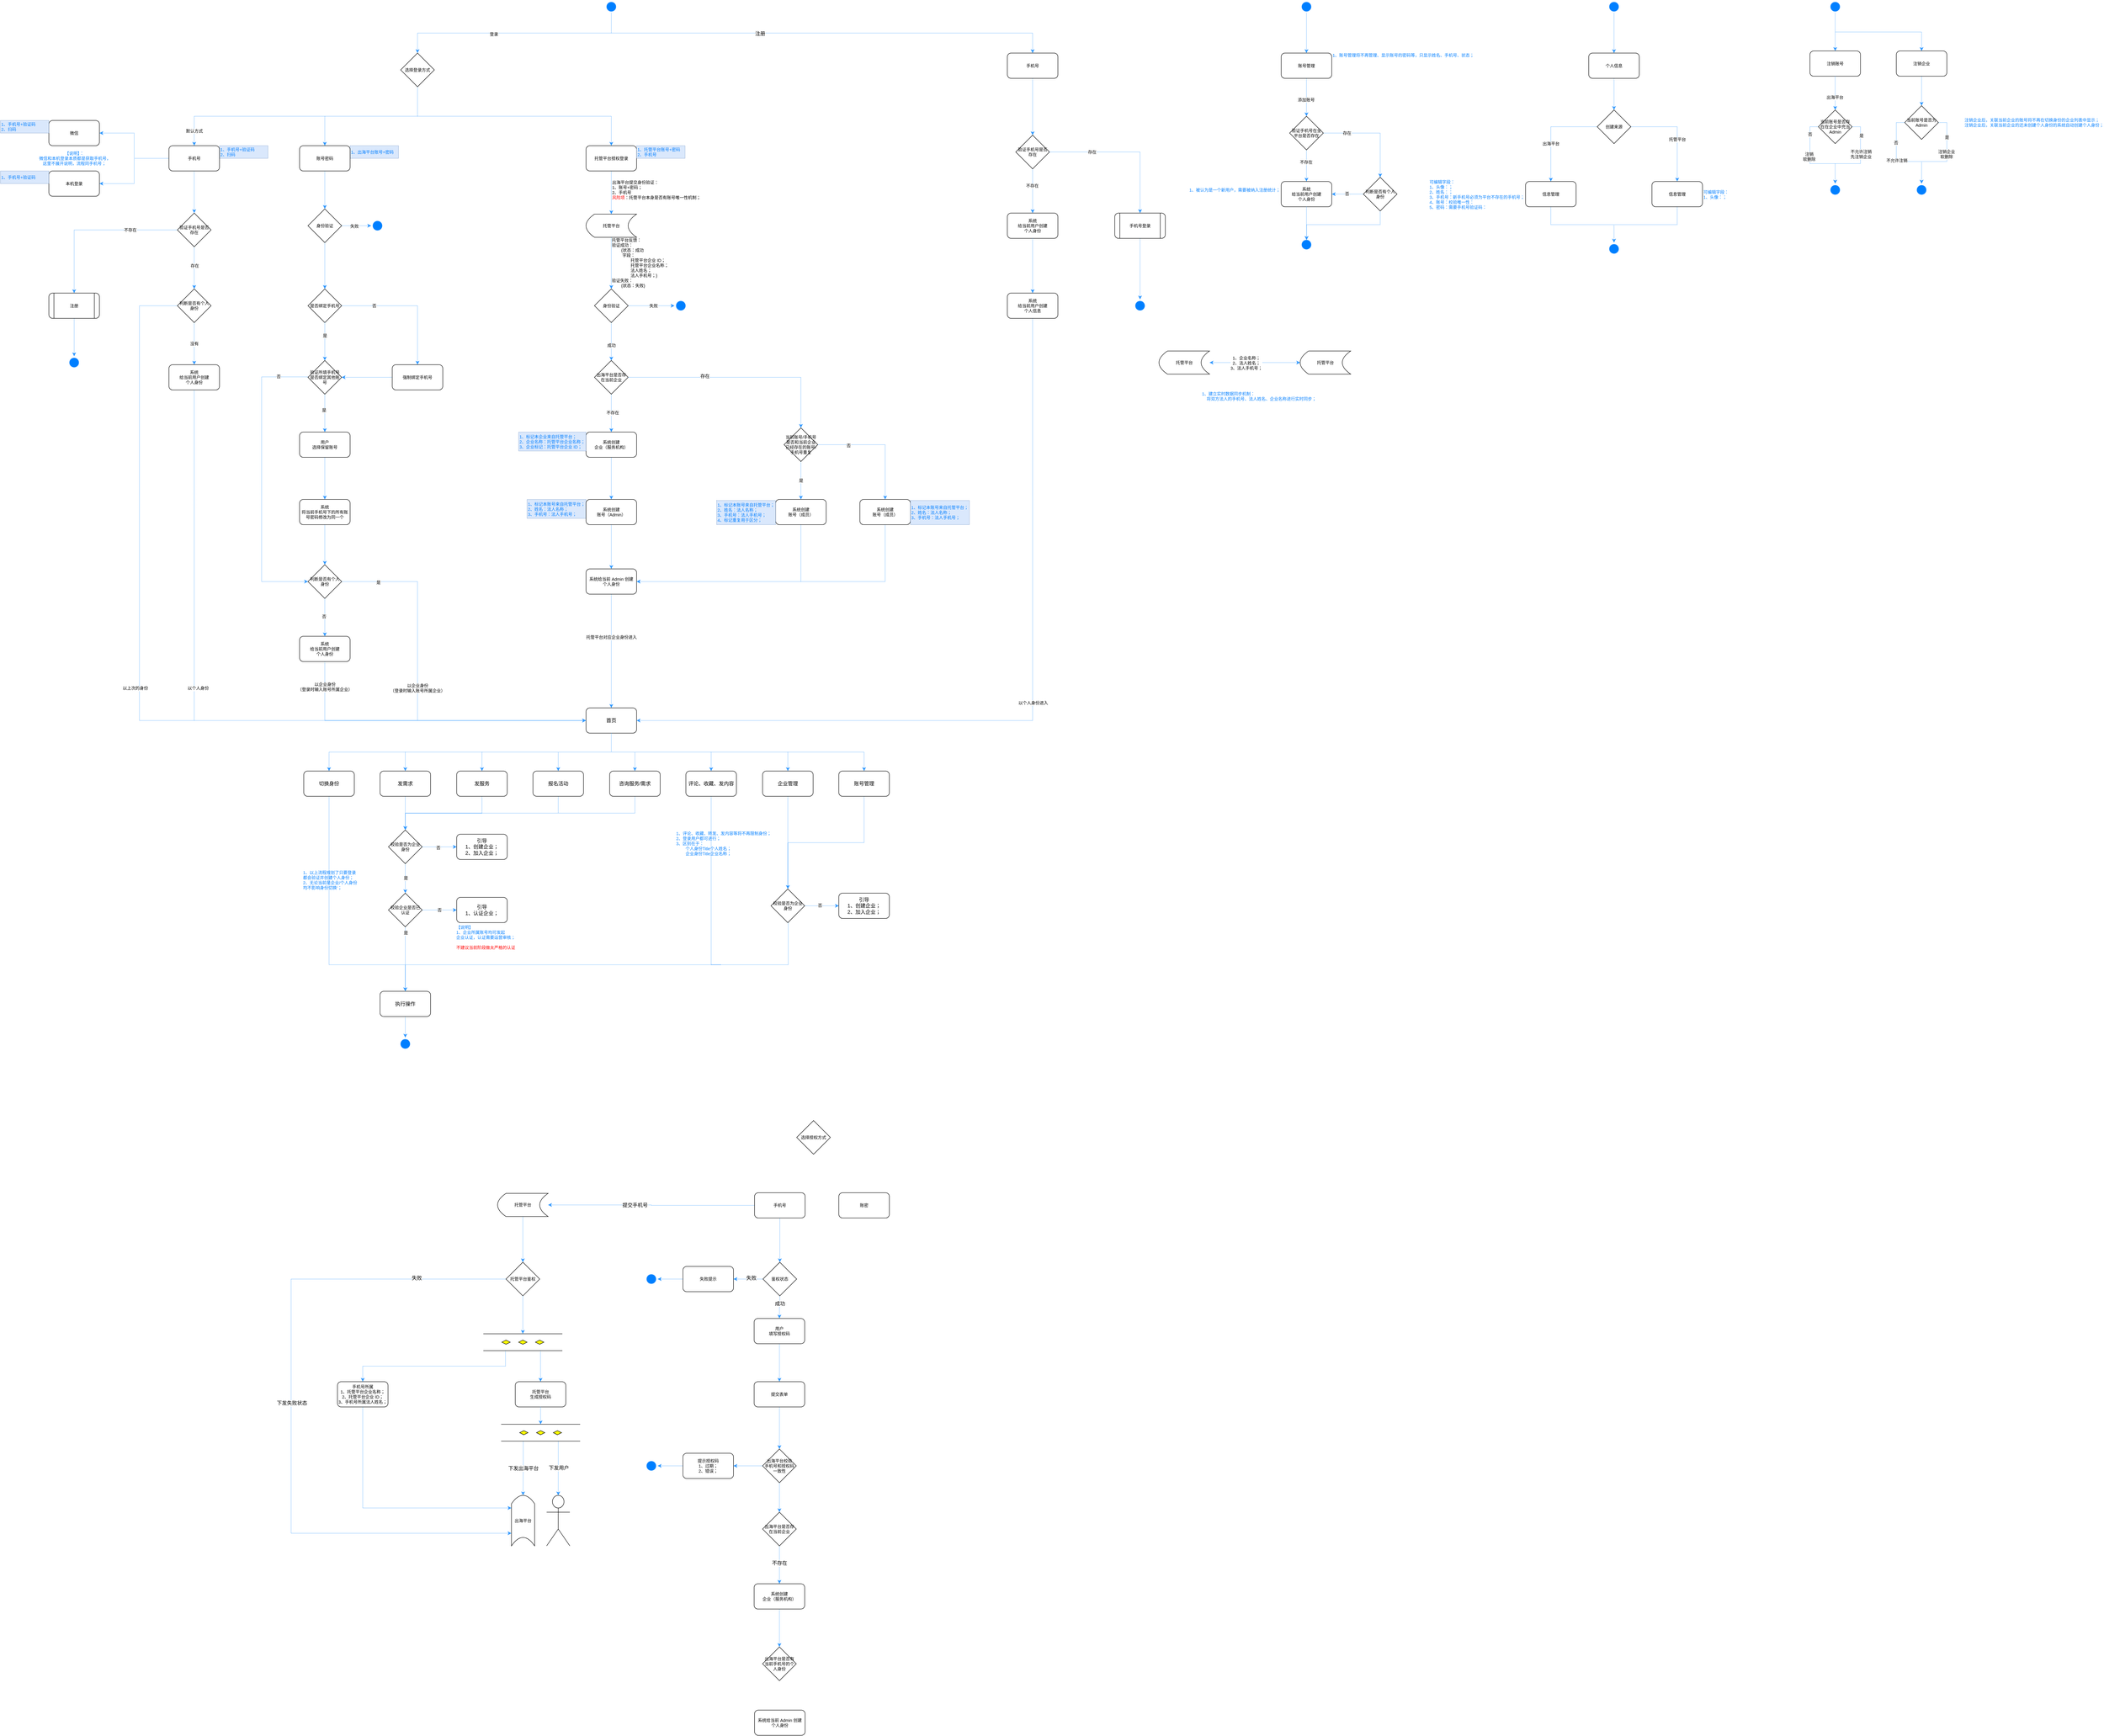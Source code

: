 <mxfile version="26.0.2">
  <diagram id="prtHgNgQTEPvFCAcTncT" name="Page-1">
    <mxGraphModel dx="3847" dy="804" grid="1" gridSize="10" guides="1" tooltips="1" connect="1" arrows="1" fold="1" page="1" pageScale="1" pageWidth="827" pageHeight="1169" math="0" shadow="0">
      <root>
        <mxCell id="0" />
        <mxCell id="1" parent="0" />
        <mxCell id="fUzzR2nEu7n4qf50nULE-17" value="" style="edgeStyle=orthogonalEdgeStyle;rounded=0;orthogonalLoop=1;jettySize=auto;html=1;entryX=0.5;entryY=0;entryDx=0;entryDy=0;dashed=1;dashPattern=1 1;strokeColor=#3399FF;strokeWidth=1;align=center;verticalAlign=middle;fontFamily=Helvetica;fontSize=10;fontColor=default;labelBackgroundColor=default;endArrow=classic;fillColor=#dae8fc;exitX=0.5;exitY=1;exitDx=0;exitDy=0;" parent="1" source="fUzzR2nEu7n4qf50nULE-1" target="fUzzR2nEu7n4qf50nULE-21" edge="1">
          <mxGeometry relative="1" as="geometry">
            <mxPoint x="304" y="235" as="targetPoint" />
          </mxGeometry>
        </mxCell>
        <mxCell id="cKJXrB1gcY8QQICEZJV5-37" value="注册" style="edgeLabel;html=1;align=center;verticalAlign=middle;resizable=0;points=[];fontFamily=Helvetica;fontSize=12;fontColor=default;labelBackgroundColor=default;" vertex="1" connectable="0" parent="fUzzR2nEu7n4qf50nULE-17">
          <mxGeometry x="-0.268" y="-1" relative="1" as="geometry">
            <mxPoint x="-1" as="offset" />
          </mxGeometry>
        </mxCell>
        <mxCell id="fUzzR2nEu7n4qf50nULE-28" value="" style="edgeStyle=orthogonalEdgeStyle;rounded=0;orthogonalLoop=1;jettySize=auto;html=1;dashed=1;dashPattern=1 1;strokeColor=#3399FF;strokeWidth=1;align=center;verticalAlign=middle;fontFamily=Helvetica;fontSize=10;fontColor=default;labelBackgroundColor=default;endArrow=classic;fillColor=#dae8fc;exitX=0.5;exitY=1;exitDx=0;exitDy=0;" parent="1" source="fUzzR2nEu7n4qf50nULE-1" target="fUzzR2nEu7n4qf50nULE-27" edge="1">
          <mxGeometry relative="1" as="geometry" />
        </mxCell>
        <mxCell id="fUzzR2nEu7n4qf50nULE-29" value="登录" style="edgeLabel;html=1;align=center;verticalAlign=middle;resizable=0;points=[];rounded=0;strokeColor=#3399FF;fontFamily=Helvetica;fontSize=10;fontColor=default;fillColor=#dae8fc;dashed=1;dashPattern=1 1;strokeWidth=1;labelBackgroundColor=default;" parent="fUzzR2nEu7n4qf50nULE-28" vertex="1" connectable="0">
          <mxGeometry x="-0.164" y="-1" relative="1" as="geometry">
            <mxPoint x="-95" y="3" as="offset" />
          </mxGeometry>
        </mxCell>
        <mxCell id="fUzzR2nEu7n4qf50nULE-1" value="" style="ellipse;html=1;shape=startState;fillColor=#007FFF;strokeColor=#3399FF;" parent="1" vertex="1">
          <mxGeometry x="-395" y="120" width="30" height="30" as="geometry" />
        </mxCell>
        <mxCell id="fUzzR2nEu7n4qf50nULE-178" style="edgeStyle=orthogonalEdgeStyle;shape=connector;rounded=0;orthogonalLoop=1;jettySize=auto;html=1;exitX=0.5;exitY=1;exitDx=0;exitDy=0;dashed=1;dashPattern=1 1;strokeColor=#3399FF;strokeWidth=1;align=center;verticalAlign=middle;fontFamily=Helvetica;fontSize=10;fontColor=default;labelBackgroundColor=default;endArrow=classic;fillColor=#dae8fc;" parent="1" source="fUzzR2nEu7n4qf50nULE-197" target="fUzzR2nEu7n4qf50nULE-177" edge="1">
          <mxGeometry relative="1" as="geometry" />
        </mxCell>
        <mxCell id="fUzzR2nEu7n4qf50nULE-198" value="不存在" style="edgeLabel;html=1;align=center;verticalAlign=middle;resizable=0;points=[];rounded=1;strokeColor=default;fontFamily=Helvetica;fontSize=10;fontColor=default;fillColor=default;" parent="fUzzR2nEu7n4qf50nULE-178" vertex="1" connectable="0">
          <mxGeometry x="-0.242" y="-1" relative="1" as="geometry">
            <mxPoint as="offset" />
          </mxGeometry>
        </mxCell>
        <mxCell id="fUzzR2nEu7n4qf50nULE-199" style="edgeStyle=orthogonalEdgeStyle;shape=connector;rounded=0;orthogonalLoop=1;jettySize=auto;html=1;exitX=0.5;exitY=1;exitDx=0;exitDy=0;entryX=0.5;entryY=0;entryDx=0;entryDy=0;dashed=1;dashPattern=1 1;strokeColor=#3399FF;strokeWidth=1;align=center;verticalAlign=middle;fontFamily=Helvetica;fontSize=10;fontColor=default;labelBackgroundColor=default;endArrow=classic;fillColor=#dae8fc;" parent="1" source="fUzzR2nEu7n4qf50nULE-21" target="fUzzR2nEu7n4qf50nULE-197" edge="1">
          <mxGeometry relative="1" as="geometry" />
        </mxCell>
        <mxCell id="fUzzR2nEu7n4qf50nULE-21" value="手机号" style="rounded=1;whiteSpace=wrap;html=1;fontSize=10;" parent="1" vertex="1">
          <mxGeometry x="560" y="245" width="120" height="60" as="geometry" />
        </mxCell>
        <mxCell id="fUzzR2nEu7n4qf50nULE-54" style="edgeStyle=orthogonalEdgeStyle;rounded=0;orthogonalLoop=1;jettySize=auto;html=1;exitX=0.5;exitY=1;exitDx=0;exitDy=0;fontFamily=Helvetica;fontSize=10;fontColor=default;dashed=1;dashPattern=1 1;strokeColor=#3399FF;strokeWidth=1;align=center;verticalAlign=middle;labelBackgroundColor=default;endArrow=classic;fillColor=#dae8fc;" parent="1" source="fUzzR2nEu7n4qf50nULE-27" target="fUzzR2nEu7n4qf50nULE-40" edge="1">
          <mxGeometry relative="1" as="geometry" />
        </mxCell>
        <mxCell id="fUzzR2nEu7n4qf50nULE-55" value="默认方式" style="edgeLabel;html=1;align=center;verticalAlign=middle;resizable=0;points=[];rounded=0;strokeColor=#3399FF;fontFamily=Helvetica;fontSize=10;fontColor=default;fillColor=#dae8fc;dashed=1;dashPattern=1 1;strokeWidth=1;labelBackgroundColor=default;" parent="fUzzR2nEu7n4qf50nULE-54" vertex="1" connectable="0">
          <mxGeometry x="0.657" y="1" relative="1" as="geometry">
            <mxPoint x="-45" y="34" as="offset" />
          </mxGeometry>
        </mxCell>
        <mxCell id="fUzzR2nEu7n4qf50nULE-58" style="edgeStyle=orthogonalEdgeStyle;rounded=0;orthogonalLoop=1;jettySize=auto;html=1;exitX=0.5;exitY=1;exitDx=0;exitDy=0;fontFamily=Helvetica;fontSize=10;fontColor=default;fillColor=#dae8fc;strokeColor=#3399FF;strokeWidth=1;dashed=1;dashPattern=1 1;" parent="1" source="fUzzR2nEu7n4qf50nULE-27" target="fUzzR2nEu7n4qf50nULE-34" edge="1">
          <mxGeometry relative="1" as="geometry" />
        </mxCell>
        <mxCell id="fUzzR2nEu7n4qf50nULE-59" style="edgeStyle=orthogonalEdgeStyle;shape=connector;rounded=0;orthogonalLoop=1;jettySize=auto;html=1;exitX=0.5;exitY=1;exitDx=0;exitDy=0;entryX=0.5;entryY=0;entryDx=0;entryDy=0;dashed=1;dashPattern=1 1;strokeColor=#3399FF;strokeWidth=1;align=center;verticalAlign=middle;fontFamily=Helvetica;fontSize=12;fontColor=default;labelBackgroundColor=default;endArrow=classic;fillColor=#dae8fc;" parent="1" source="fUzzR2nEu7n4qf50nULE-27" target="fUzzR2nEu7n4qf50nULE-33" edge="1">
          <mxGeometry relative="1" as="geometry" />
        </mxCell>
        <mxCell id="fUzzR2nEu7n4qf50nULE-27" value="选择登录方式" style="rhombus;whiteSpace=wrap;html=1;fillColor=#FFFFFF;strokeColor=#000000;fontSize=10;" parent="1" vertex="1">
          <mxGeometry x="-880" y="245" width="80" height="80" as="geometry" />
        </mxCell>
        <mxCell id="fUzzR2nEu7n4qf50nULE-36" style="edgeStyle=orthogonalEdgeStyle;rounded=0;orthogonalLoop=1;jettySize=auto;html=1;exitX=0.5;exitY=1;exitDx=0;exitDy=0;fontFamily=Helvetica;fontSize=10;fontColor=default;" parent="1" edge="1">
          <mxGeometry relative="1" as="geometry">
            <mxPoint x="130" y="540" as="targetPoint" />
          </mxGeometry>
        </mxCell>
        <mxCell id="fUzzR2nEu7n4qf50nULE-70" style="edgeStyle=orthogonalEdgeStyle;shape=connector;rounded=0;orthogonalLoop=1;jettySize=auto;html=1;exitX=0;exitY=0.5;exitDx=0;exitDy=0;entryX=1;entryY=0.5;entryDx=0;entryDy=0;dashed=1;dashPattern=1 1;strokeColor=#3399FF;strokeWidth=1;align=center;verticalAlign=middle;fontFamily=Helvetica;fontSize=10;fontColor=default;labelBackgroundColor=default;endArrow=classic;fillColor=#dae8fc;" parent="1" source="fUzzR2nEu7n4qf50nULE-40" target="fUzzR2nEu7n4qf50nULE-41" edge="1">
          <mxGeometry relative="1" as="geometry" />
        </mxCell>
        <mxCell id="fUzzR2nEu7n4qf50nULE-71" style="edgeStyle=orthogonalEdgeStyle;shape=connector;rounded=0;orthogonalLoop=1;jettySize=auto;html=1;exitX=0;exitY=0.5;exitDx=0;exitDy=0;entryX=1;entryY=0.5;entryDx=0;entryDy=0;dashed=1;dashPattern=1 1;strokeColor=#3399FF;strokeWidth=1;align=center;verticalAlign=middle;fontFamily=Helvetica;fontSize=10;fontColor=default;labelBackgroundColor=default;endArrow=classic;fillColor=#dae8fc;" parent="1" source="fUzzR2nEu7n4qf50nULE-40" target="fUzzR2nEu7n4qf50nULE-62" edge="1">
          <mxGeometry relative="1" as="geometry" />
        </mxCell>
        <mxCell id="fUzzR2nEu7n4qf50nULE-74" value="【说明】：&lt;div&gt;&amp;nbsp;微信和本机登录本质都是获取手机号，&lt;/div&gt;&lt;div&gt;这里不展开说明，流程同手机号；&lt;/div&gt;" style="text;html=1;align=center;verticalAlign=middle;resizable=0;points=[];autosize=1;strokeColor=none;fillColor=none;fontFamily=Helvetica;fontSize=10;fontColor=#007FFF;" parent="1" vertex="1">
          <mxGeometry x="-1755" y="470" width="200" height="50" as="geometry" />
        </mxCell>
        <mxCell id="fUzzR2nEu7n4qf50nULE-122" style="edgeStyle=orthogonalEdgeStyle;shape=connector;rounded=0;orthogonalLoop=1;jettySize=auto;html=1;exitX=0.5;exitY=1;exitDx=0;exitDy=0;dashed=1;dashPattern=1 1;strokeColor=#3399FF;strokeWidth=1;align=center;verticalAlign=middle;fontFamily=Helvetica;fontSize=10;fontColor=default;labelBackgroundColor=default;endArrow=classic;fillColor=#dae8fc;" parent="1" source="fUzzR2nEu7n4qf50nULE-75" target="fUzzR2nEu7n4qf50nULE-80" edge="1">
          <mxGeometry relative="1" as="geometry">
            <Array as="points">
              <mxPoint x="-380" y="770" />
              <mxPoint x="-380" y="770" />
            </Array>
          </mxGeometry>
        </mxCell>
        <mxCell id="fUzzR2nEu7n4qf50nULE-123" value="&lt;div style=&quot;text-align: left;&quot;&gt;托管平台反馈：&lt;div&gt;验证成功：&lt;/div&gt;&lt;div&gt;&lt;span style=&quot;white-space-collapse: preserve;&quot;&gt;&#x9;&lt;/span&gt;{状态：成功&lt;/div&gt;&lt;div&gt;&lt;span style=&quot;white-space-collapse: preserve;&quot;&gt;&#x9;&lt;/span&gt;&amp;nbsp;字段：&lt;/div&gt;&lt;div&gt;&lt;span style=&quot;&quot;&gt;&lt;span style=&quot;white-space-collapse: preserve;&quot;&gt;&#x9;&lt;/span&gt;&lt;span style=&quot;white-space-collapse: preserve;&quot;&gt;&#x9;&lt;/span&gt;托管平台企业 ID；&lt;/span&gt;&lt;/div&gt;&lt;div&gt;&lt;span style=&quot;&quot;&gt;&lt;span style=&quot;white-space-collapse: preserve;&quot;&gt;&#x9;&lt;/span&gt;&lt;span style=&quot;white-space-collapse: preserve;&quot;&gt;&#x9;&lt;/span&gt;托管平台企业名称；&lt;/span&gt;&lt;/div&gt;&lt;div&gt;&lt;span style=&quot;&quot;&gt;&lt;span style=&quot;white-space-collapse: preserve;&quot;&gt;&#x9;&lt;/span&gt;&lt;span style=&quot;white-space-collapse: preserve;&quot;&gt;&#x9;&lt;/span&gt;法人姓名；&lt;/span&gt;&lt;/div&gt;&lt;div&gt;&lt;span style=&quot;&quot;&gt;&lt;span style=&quot;white-space-collapse: preserve;&quot;&gt;&#x9;&lt;/span&gt;&lt;span style=&quot;white-space-collapse: preserve;&quot;&gt;&#x9;&lt;/span&gt;法人手机号；&lt;/span&gt;&lt;span style=&quot;background-color: initial;&quot;&gt;}&lt;/span&gt;&lt;/div&gt;&lt;div&gt;验证失败：&lt;/div&gt;&lt;/div&gt;&lt;div style=&quot;text-align: left;&quot;&gt;&lt;span style=&quot;white-space-collapse: preserve;&quot;&gt;&#x9;&lt;/span&gt;{状态：失败&lt;span style=&quot;&quot;&gt;}&lt;/span&gt;&lt;/div&gt;" style="edgeLabel;html=1;align=center;verticalAlign=middle;resizable=0;points=[];rounded=1;strokeColor=default;fontFamily=Helvetica;fontSize=10;fontColor=default;fillColor=default;labelBackgroundColor=none;direction=north;" parent="fUzzR2nEu7n4qf50nULE-122" vertex="1" connectable="0">
          <mxGeometry x="0.001" y="1" relative="1" as="geometry">
            <mxPoint x="67" y="-1" as="offset" />
          </mxGeometry>
        </mxCell>
        <mxCell id="fUzzR2nEu7n4qf50nULE-75" value="托管平台" style="shape=dataStorage;whiteSpace=wrap;html=1;fixedSize=1;rounded=1;strokeColor=default;align=center;verticalAlign=middle;fontFamily=Helvetica;fontSize=10;fontColor=default;fillColor=default;" parent="1" vertex="1">
          <mxGeometry x="-440" y="627.5" width="120" height="55" as="geometry" />
        </mxCell>
        <mxCell id="fUzzR2nEu7n4qf50nULE-76" style="edgeStyle=orthogonalEdgeStyle;shape=connector;rounded=0;orthogonalLoop=1;jettySize=auto;html=1;entryX=0.5;entryY=0;entryDx=0;entryDy=0;strokeColor=#3399FF;strokeWidth=1;align=center;verticalAlign=middle;fontFamily=Helvetica;fontSize=10;fontColor=default;labelBackgroundColor=default;endArrow=classic;fillColor=#dae8fc;horizontal=1;startArrow=none;startFill=0;dashed=1;dashPattern=1 1;exitX=0.5;exitY=1;exitDx=0;exitDy=0;" parent="1" source="fUzzR2nEu7n4qf50nULE-33" target="fUzzR2nEu7n4qf50nULE-75" edge="1">
          <mxGeometry relative="1" as="geometry">
            <mxPoint x="-310" y="500" as="sourcePoint" />
          </mxGeometry>
        </mxCell>
        <mxCell id="fUzzR2nEu7n4qf50nULE-79" value="&lt;span style=&quot;&quot;&gt;出海平台提交身份验证：&lt;/span&gt;&lt;div style=&quot;&quot;&gt;1、账号+&lt;span style=&quot;background-color: transparent; color: light-dark(rgb(0, 0, 0), rgb(255, 255, 255));&quot;&gt;密码；&lt;/span&gt;&lt;/div&gt;&lt;div style=&quot;&quot;&gt;&lt;span style=&quot;background-color: transparent; color: light-dark(rgb(0, 0, 0), rgb(255, 255, 255));&quot;&gt;2、手机号&lt;/span&gt;&lt;/div&gt;&lt;div style=&quot;&quot;&gt;&lt;font color=&quot;#ff0000&quot;&gt;风险项&lt;/font&gt;：托管平台本身是否有账号唯一性机制；&lt;/div&gt;" style="edgeLabel;html=1;align=left;verticalAlign=middle;resizable=0;points=[];rounded=1;strokeColor=default;fontFamily=Helvetica;fontSize=10;fontColor=default;fillColor=default;labelBackgroundColor=none;" parent="fUzzR2nEu7n4qf50nULE-76" vertex="1" connectable="0">
          <mxGeometry x="0.15" y="2" relative="1" as="geometry">
            <mxPoint x="-2" y="-14" as="offset" />
          </mxGeometry>
        </mxCell>
        <mxCell id="fUzzR2nEu7n4qf50nULE-86" style="edgeStyle=orthogonalEdgeStyle;shape=connector;rounded=0;orthogonalLoop=1;jettySize=auto;html=1;exitX=0.5;exitY=1;exitDx=0;exitDy=0;dashed=1;dashPattern=1 1;strokeColor=#3399FF;strokeWidth=1;align=center;verticalAlign=middle;fontFamily=Helvetica;fontSize=10;fontColor=default;labelBackgroundColor=default;endArrow=classic;fillColor=#dae8fc;" parent="1" source="fUzzR2nEu7n4qf50nULE-80" target="fUzzR2nEu7n4qf50nULE-84" edge="1">
          <mxGeometry relative="1" as="geometry" />
        </mxCell>
        <mxCell id="fUzzR2nEu7n4qf50nULE-87" value="成功" style="edgeLabel;html=1;align=center;verticalAlign=middle;resizable=0;points=[];rounded=1;strokeColor=default;fontFamily=Helvetica;fontSize=10;fontColor=default;fillColor=default;" parent="fUzzR2nEu7n4qf50nULE-86" vertex="1" connectable="0">
          <mxGeometry x="0.198" relative="1" as="geometry">
            <mxPoint as="offset" />
          </mxGeometry>
        </mxCell>
        <mxCell id="fUzzR2nEu7n4qf50nULE-90" style="edgeStyle=orthogonalEdgeStyle;shape=connector;rounded=0;orthogonalLoop=1;jettySize=auto;html=1;exitX=1;exitY=0.5;exitDx=0;exitDy=0;entryX=0;entryY=0.5;entryDx=0;entryDy=0;dashed=1;dashPattern=1 1;strokeColor=#3399FF;strokeWidth=1;align=center;verticalAlign=middle;fontFamily=Helvetica;fontSize=10;fontColor=default;labelBackgroundColor=default;endArrow=classic;fillColor=#dae8fc;" parent="1" source="fUzzR2nEu7n4qf50nULE-80" target="fUzzR2nEu7n4qf50nULE-126" edge="1">
          <mxGeometry relative="1" as="geometry" />
        </mxCell>
        <mxCell id="fUzzR2nEu7n4qf50nULE-104" value="失败" style="edgeLabel;html=1;align=center;verticalAlign=middle;resizable=0;points=[];rounded=1;strokeColor=default;fontFamily=Helvetica;fontSize=10;fontColor=default;fillColor=default;" parent="fUzzR2nEu7n4qf50nULE-90" vertex="1" connectable="0">
          <mxGeometry x="0.079" y="-1" relative="1" as="geometry">
            <mxPoint y="-1" as="offset" />
          </mxGeometry>
        </mxCell>
        <mxCell id="fUzzR2nEu7n4qf50nULE-80" value="身份验证" style="rhombus;whiteSpace=wrap;html=1;fillColor=#FFFFFF;strokeColor=#000000;fontSize=10;" parent="1" vertex="1">
          <mxGeometry x="-420" y="805.0" width="80" height="80" as="geometry" />
        </mxCell>
        <mxCell id="fUzzR2nEu7n4qf50nULE-92" style="edgeStyle=orthogonalEdgeStyle;shape=connector;rounded=0;orthogonalLoop=1;jettySize=auto;html=1;exitX=0.5;exitY=1;exitDx=0;exitDy=0;dashed=1;dashPattern=1 1;strokeColor=#3399FF;strokeWidth=1;align=center;verticalAlign=middle;fontFamily=Helvetica;fontSize=10;fontColor=default;labelBackgroundColor=default;endArrow=classic;fillColor=#dae8fc;entryX=0.5;entryY=0;entryDx=0;entryDy=0;" parent="1" source="fUzzR2nEu7n4qf50nULE-84" target="fUzzR2nEu7n4qf50nULE-91" edge="1">
          <mxGeometry relative="1" as="geometry">
            <mxPoint x="-487" y="1360.86" as="targetPoint" />
          </mxGeometry>
        </mxCell>
        <mxCell id="fUzzR2nEu7n4qf50nULE-95" value="" style="edgeLabel;html=1;align=center;verticalAlign=middle;resizable=0;points=[];rounded=1;strokeColor=default;fontFamily=Helvetica;fontSize=10;fontColor=default;fillColor=default;direction=north;" parent="fUzzR2nEu7n4qf50nULE-92" vertex="1" connectable="0">
          <mxGeometry x="0.035" y="-3" relative="1" as="geometry">
            <mxPoint x="-2" as="offset" />
          </mxGeometry>
        </mxCell>
        <mxCell id="fUzzR2nEu7n4qf50nULE-97" value="不存在" style="edgeLabel;html=1;align=center;verticalAlign=middle;resizable=0;points=[];rounded=1;strokeColor=default;fontFamily=Helvetica;fontSize=10;fontColor=default;fillColor=default;" parent="fUzzR2nEu7n4qf50nULE-92" vertex="1" connectable="0">
          <mxGeometry x="-0.033" y="3" relative="1" as="geometry">
            <mxPoint as="offset" />
          </mxGeometry>
        </mxCell>
        <mxCell id="fUzzR2nEu7n4qf50nULE-84" value="出海平台是否存在当前企业" style="rhombus;whiteSpace=wrap;html=1;fillColor=#FFFFFF;strokeColor=#000000;fontSize=10;" parent="1" vertex="1">
          <mxGeometry x="-420" y="975.0" width="80" height="80" as="geometry" />
        </mxCell>
        <mxCell id="fUzzR2nEu7n4qf50nULE-89" value="" style="ellipse;html=1;shape=startState;fillColor=#007FFF;strokeColor=#3399FF;" parent="1" vertex="1">
          <mxGeometry x="-884" y="2583" width="30" height="30" as="geometry" />
        </mxCell>
        <mxCell id="fUzzR2nEu7n4qf50nULE-108" style="edgeStyle=orthogonalEdgeStyle;shape=connector;rounded=0;orthogonalLoop=1;jettySize=auto;html=1;exitX=0.5;exitY=1;exitDx=0;exitDy=0;entryX=0.5;entryY=0;entryDx=0;entryDy=0;dashed=1;dashPattern=1 1;strokeColor=#3399FF;strokeWidth=1;align=center;verticalAlign=middle;fontFamily=Helvetica;fontSize=10;fontColor=default;labelBackgroundColor=default;endArrow=classic;fillColor=#dae8fc;" parent="1" source="fUzzR2nEu7n4qf50nULE-93" target="fUzzR2nEu7n4qf50nULE-107" edge="1">
          <mxGeometry relative="1" as="geometry" />
        </mxCell>
        <mxCell id="fUzzR2nEu7n4qf50nULE-109" value="" style="edgeLabel;html=1;align=center;verticalAlign=middle;resizable=0;points=[];rounded=1;strokeColor=default;fontFamily=Helvetica;fontSize=10;fontColor=default;fillColor=default;" parent="fUzzR2nEu7n4qf50nULE-108" vertex="1" connectable="0">
          <mxGeometry x="-0.078" y="-2" relative="1" as="geometry">
            <mxPoint as="offset" />
          </mxGeometry>
        </mxCell>
        <mxCell id="fUzzR2nEu7n4qf50nULE-105" style="edgeStyle=orthogonalEdgeStyle;shape=connector;rounded=0;orthogonalLoop=1;jettySize=auto;html=1;exitX=0.5;exitY=1;exitDx=0;exitDy=0;entryX=0.5;entryY=0;entryDx=0;entryDy=0;dashed=1;dashPattern=1 1;strokeColor=#3399FF;strokeWidth=1;align=center;verticalAlign=middle;fontFamily=Helvetica;fontSize=10;fontColor=default;labelBackgroundColor=default;endArrow=classic;fillColor=#dae8fc;" parent="1" source="fUzzR2nEu7n4qf50nULE-91" target="fUzzR2nEu7n4qf50nULE-93" edge="1">
          <mxGeometry relative="1" as="geometry" />
        </mxCell>
        <mxCell id="fUzzR2nEu7n4qf50nULE-106" value="" style="edgeLabel;html=1;align=center;verticalAlign=middle;resizable=0;points=[];rounded=1;strokeColor=default;fontFamily=Helvetica;fontSize=10;fontColor=default;fillColor=default;" parent="fUzzR2nEu7n4qf50nULE-105" vertex="1" connectable="0">
          <mxGeometry x="-0.253" y="2" relative="1" as="geometry">
            <mxPoint as="offset" />
          </mxGeometry>
        </mxCell>
        <mxCell id="fUzzR2nEu7n4qf50nULE-111" style="edgeStyle=orthogonalEdgeStyle;shape=connector;rounded=0;orthogonalLoop=1;jettySize=auto;html=1;exitX=0.5;exitY=1;exitDx=0;exitDy=0;entryX=0.5;entryY=0;entryDx=0;entryDy=0;dashed=1;dashPattern=1 1;strokeColor=#3399FF;strokeWidth=1;align=center;verticalAlign=middle;fontFamily=Helvetica;fontSize=10;fontColor=default;labelBackgroundColor=default;endArrow=classic;fillColor=#dae8fc;" parent="1" source="fUzzR2nEu7n4qf50nULE-107" target="fUzzR2nEu7n4qf50nULE-110" edge="1">
          <mxGeometry relative="1" as="geometry" />
        </mxCell>
        <mxCell id="fUzzR2nEu7n4qf50nULE-119" value="托管平台对应企业身份进入" style="edgeLabel;html=1;align=center;verticalAlign=middle;resizable=0;points=[];rounded=1;strokeColor=default;fontFamily=Helvetica;fontSize=10;fontColor=default;fillColor=default;" parent="fUzzR2nEu7n4qf50nULE-111" vertex="1" connectable="0">
          <mxGeometry x="-0.322" y="-1" relative="1" as="geometry">
            <mxPoint x="1" y="10" as="offset" />
          </mxGeometry>
        </mxCell>
        <mxCell id="fUzzR2nEu7n4qf50nULE-107" value="系统给当前&amp;nbsp;Admin 创建&lt;div&gt;个人身份&lt;/div&gt;" style="rounded=1;whiteSpace=wrap;html=1;strokeColor=default;align=center;verticalAlign=middle;fontFamily=Helvetica;fontSize=10;fontColor=default;fillColor=default;" parent="1" vertex="1">
          <mxGeometry x="-440" y="1470.0" width="120" height="60" as="geometry" />
        </mxCell>
        <mxCell id="fUzzR2nEu7n4qf50nULE-110" value="&lt;span style=&quot;font-size: 12px; text-align: left;&quot;&gt;首页&lt;/span&gt;" style="rounded=1;whiteSpace=wrap;html=1;strokeColor=default;align=center;verticalAlign=middle;fontFamily=Helvetica;fontSize=10;fontColor=default;fillColor=default;" parent="1" vertex="1">
          <mxGeometry x="-440" y="1800" width="120" height="60" as="geometry" />
        </mxCell>
        <mxCell id="fUzzR2nEu7n4qf50nULE-125" style="edgeStyle=orthogonalEdgeStyle;shape=connector;rounded=0;orthogonalLoop=1;jettySize=auto;html=1;exitX=1;exitY=0.5;exitDx=0;exitDy=0;dashed=1;dashPattern=1 1;strokeColor=#3399FF;strokeWidth=1;align=center;verticalAlign=middle;fontFamily=Helvetica;fontSize=10;fontColor=default;labelBackgroundColor=default;endArrow=classic;fillColor=#dae8fc;entryX=0;entryY=0.5;entryDx=0;entryDy=0;" parent="1" source="fUzzR2nEu7n4qf50nULE-121" target="fUzzR2nEu7n4qf50nULE-127" edge="1">
          <mxGeometry relative="1" as="geometry">
            <mxPoint x="-790" y="730" as="targetPoint" />
          </mxGeometry>
        </mxCell>
        <mxCell id="fUzzR2nEu7n4qf50nULE-130" value="失败" style="edgeLabel;html=1;align=center;verticalAlign=middle;resizable=0;points=[];rounded=1;strokeColor=default;fontFamily=Helvetica;fontSize=10;fontColor=default;fillColor=default;" parent="fUzzR2nEu7n4qf50nULE-125" vertex="1" connectable="0">
          <mxGeometry x="-0.15" y="-1" relative="1" as="geometry">
            <mxPoint as="offset" />
          </mxGeometry>
        </mxCell>
        <mxCell id="fUzzR2nEu7n4qf50nULE-129" style="edgeStyle=orthogonalEdgeStyle;shape=connector;rounded=0;orthogonalLoop=1;jettySize=auto;html=1;exitX=0.5;exitY=1;exitDx=0;exitDy=0;entryX=0.5;entryY=0;entryDx=0;entryDy=0;dashed=1;dashPattern=1 1;strokeColor=#3399FF;strokeWidth=1;align=center;verticalAlign=middle;fontFamily=Helvetica;fontSize=10;fontColor=default;labelBackgroundColor=default;endArrow=classic;fillColor=#dae8fc;" parent="1" source="fUzzR2nEu7n4qf50nULE-121" target="fUzzR2nEu7n4qf50nULE-128" edge="1">
          <mxGeometry relative="1" as="geometry" />
        </mxCell>
        <mxCell id="fUzzR2nEu7n4qf50nULE-121" value="身份验证" style="rhombus;whiteSpace=wrap;html=1;fillColor=#FFFFFF;strokeColor=#000000;fontSize=10;" parent="1" vertex="1">
          <mxGeometry x="-1100" y="615" width="80" height="80" as="geometry" />
        </mxCell>
        <mxCell id="fUzzR2nEu7n4qf50nULE-124" style="edgeStyle=orthogonalEdgeStyle;shape=connector;rounded=0;orthogonalLoop=1;jettySize=auto;html=1;exitX=0.5;exitY=1;exitDx=0;exitDy=0;entryX=0.5;entryY=0;entryDx=0;entryDy=0;dashed=1;dashPattern=1 1;strokeColor=#3399FF;strokeWidth=1;align=center;verticalAlign=middle;fontFamily=Helvetica;fontSize=10;fontColor=default;labelBackgroundColor=default;endArrow=classic;fillColor=#dae8fc;" parent="1" source="fUzzR2nEu7n4qf50nULE-34" target="fUzzR2nEu7n4qf50nULE-121" edge="1">
          <mxGeometry relative="1" as="geometry" />
        </mxCell>
        <mxCell id="fUzzR2nEu7n4qf50nULE-126" value="" style="ellipse;html=1;shape=startState;fillColor=#007FFF;strokeColor=#3399FF;" parent="1" vertex="1">
          <mxGeometry x="-230" y="830.0" width="30" height="30" as="geometry" />
        </mxCell>
        <mxCell id="fUzzR2nEu7n4qf50nULE-127" value="" style="ellipse;html=1;shape=startState;fillColor=#007FFF;strokeColor=#3399FF;" parent="1" vertex="1">
          <mxGeometry x="-950" y="640" width="30" height="30" as="geometry" />
        </mxCell>
        <mxCell id="fUzzR2nEu7n4qf50nULE-131" style="edgeStyle=orthogonalEdgeStyle;shape=connector;rounded=0;orthogonalLoop=1;jettySize=auto;html=1;exitX=0;exitY=0.5;exitDx=0;exitDy=0;entryX=0;entryY=0.5;entryDx=0;entryDy=0;dashed=1;dashPattern=1 1;strokeColor=#3399FF;strokeWidth=1;align=center;verticalAlign=middle;fontFamily=Helvetica;fontSize=10;fontColor=default;labelBackgroundColor=default;endArrow=classic;fillColor=#dae8fc;" parent="1" source="fUzzR2nEu7n4qf50nULE-136" target="fUzzR2nEu7n4qf50nULE-153" edge="1">
          <mxGeometry relative="1" as="geometry">
            <mxPoint x="-620" y="1230" as="targetPoint" />
            <Array as="points">
              <mxPoint x="-1210" y="1014" />
              <mxPoint x="-1210" y="1500" />
            </Array>
          </mxGeometry>
        </mxCell>
        <mxCell id="fUzzR2nEu7n4qf50nULE-132" value="" style="edgeLabel;html=1;align=center;verticalAlign=middle;resizable=0;points=[];rounded=1;strokeColor=default;fontFamily=Helvetica;fontSize=10;fontColor=default;fillColor=default;" parent="fUzzR2nEu7n4qf50nULE-131" vertex="1" connectable="0">
          <mxGeometry x="-0.462" y="1" relative="1" as="geometry">
            <mxPoint y="137" as="offset" />
          </mxGeometry>
        </mxCell>
        <mxCell id="fUzzR2nEu7n4qf50nULE-141" value="否" style="edgeLabel;html=1;align=center;verticalAlign=middle;resizable=0;points=[];rounded=1;strokeColor=default;fontFamily=Helvetica;fontSize=10;fontColor=default;fillColor=default;" parent="fUzzR2nEu7n4qf50nULE-131" vertex="1" connectable="0">
          <mxGeometry x="-0.69" y="2" relative="1" as="geometry">
            <mxPoint x="38" y="-3" as="offset" />
          </mxGeometry>
        </mxCell>
        <mxCell id="fUzzR2nEu7n4qf50nULE-134" style="edgeStyle=orthogonalEdgeStyle;shape=connector;rounded=0;orthogonalLoop=1;jettySize=auto;html=1;dashed=1;dashPattern=1 1;strokeColor=#3399FF;strokeWidth=1;align=center;verticalAlign=middle;fontFamily=Helvetica;fontSize=10;fontColor=default;labelBackgroundColor=default;endArrow=classic;fillColor=#dae8fc;exitX=1;exitY=0.5;exitDx=0;exitDy=0;" parent="1" source="fUzzR2nEu7n4qf50nULE-128" target="fUzzR2nEu7n4qf50nULE-133" edge="1">
          <mxGeometry relative="1" as="geometry" />
        </mxCell>
        <mxCell id="fUzzR2nEu7n4qf50nULE-135" value="否" style="edgeLabel;html=1;align=center;verticalAlign=middle;resizable=0;points=[];rounded=1;strokeColor=default;fontFamily=Helvetica;fontSize=10;fontColor=default;fillColor=default;" parent="fUzzR2nEu7n4qf50nULE-134" vertex="1" connectable="0">
          <mxGeometry x="-0.519" relative="1" as="geometry">
            <mxPoint as="offset" />
          </mxGeometry>
        </mxCell>
        <mxCell id="fUzzR2nEu7n4qf50nULE-128" value="是否绑定手机号" style="rhombus;whiteSpace=wrap;html=1;fillColor=#FFFFFF;strokeColor=#000000;fontSize=10;" parent="1" vertex="1">
          <mxGeometry x="-1100" y="805" width="80" height="80" as="geometry" />
        </mxCell>
        <mxCell id="fUzzR2nEu7n4qf50nULE-137" style="edgeStyle=orthogonalEdgeStyle;shape=connector;rounded=0;orthogonalLoop=1;jettySize=auto;html=1;exitX=0.5;exitY=1;exitDx=0;exitDy=0;dashed=1;dashPattern=1 1;strokeColor=#3399FF;strokeWidth=1;align=center;verticalAlign=middle;fontFamily=Helvetica;fontSize=10;fontColor=default;labelBackgroundColor=default;endArrow=classic;fillColor=#dae8fc;" parent="1" source="fUzzR2nEu7n4qf50nULE-128" target="fUzzR2nEu7n4qf50nULE-136" edge="1">
          <mxGeometry relative="1" as="geometry" />
        </mxCell>
        <mxCell id="fUzzR2nEu7n4qf50nULE-138" value="是" style="edgeLabel;html=1;align=center;verticalAlign=middle;resizable=0;points=[];rounded=1;strokeColor=default;fontFamily=Helvetica;fontSize=10;fontColor=default;fillColor=default;" parent="fUzzR2nEu7n4qf50nULE-137" vertex="1" connectable="0">
          <mxGeometry x="-0.312" relative="1" as="geometry">
            <mxPoint as="offset" />
          </mxGeometry>
        </mxCell>
        <mxCell id="fUzzR2nEu7n4qf50nULE-139" style="edgeStyle=orthogonalEdgeStyle;shape=connector;rounded=0;orthogonalLoop=1;jettySize=auto;html=1;entryX=1;entryY=0.5;entryDx=0;entryDy=0;dashed=1;dashPattern=1 1;strokeColor=#3399FF;strokeWidth=1;align=center;verticalAlign=middle;fontFamily=Helvetica;fontSize=10;fontColor=default;labelBackgroundColor=default;endArrow=classic;fillColor=#dae8fc;exitX=0;exitY=0.5;exitDx=0;exitDy=0;" parent="1" source="fUzzR2nEu7n4qf50nULE-133" target="fUzzR2nEu7n4qf50nULE-136" edge="1">
          <mxGeometry relative="1" as="geometry" />
        </mxCell>
        <mxCell id="fUzzR2nEu7n4qf50nULE-133" value="强制绑定手机号" style="rounded=1;whiteSpace=wrap;html=1;strokeColor=default;align=center;verticalAlign=middle;fontFamily=Helvetica;fontSize=10;fontColor=default;fillColor=default;" parent="1" vertex="1">
          <mxGeometry x="-900" y="985" width="120" height="60" as="geometry" />
        </mxCell>
        <mxCell id="fUzzR2nEu7n4qf50nULE-142" style="edgeStyle=orthogonalEdgeStyle;shape=connector;rounded=0;orthogonalLoop=1;jettySize=auto;html=1;exitX=0.5;exitY=1;exitDx=0;exitDy=0;entryX=0.5;entryY=0;entryDx=0;entryDy=0;dashed=1;dashPattern=1 1;strokeColor=#3399FF;strokeWidth=1;align=center;verticalAlign=middle;fontFamily=Helvetica;fontSize=10;fontColor=default;labelBackgroundColor=default;endArrow=classic;fillColor=#dae8fc;" parent="1" source="fUzzR2nEu7n4qf50nULE-136" target="fUzzR2nEu7n4qf50nULE-140" edge="1">
          <mxGeometry relative="1" as="geometry" />
        </mxCell>
        <mxCell id="fUzzR2nEu7n4qf50nULE-147" value="是" style="edgeLabel;html=1;align=center;verticalAlign=middle;resizable=0;points=[];rounded=1;strokeColor=default;fontFamily=Helvetica;fontSize=10;fontColor=default;fillColor=default;" parent="fUzzR2nEu7n4qf50nULE-142" vertex="1" connectable="0">
          <mxGeometry x="-0.153" y="-2" relative="1" as="geometry">
            <mxPoint as="offset" />
          </mxGeometry>
        </mxCell>
        <mxCell id="fUzzR2nEu7n4qf50nULE-136" value="验证所填手机号是否绑定其他账号" style="rhombus;whiteSpace=wrap;html=1;fillColor=#FFFFFF;strokeColor=#000000;fontSize=10;" parent="1" vertex="1">
          <mxGeometry x="-1100" y="975" width="80" height="80" as="geometry" />
        </mxCell>
        <mxCell id="fUzzR2nEu7n4qf50nULE-144" style="edgeStyle=orthogonalEdgeStyle;shape=connector;rounded=0;orthogonalLoop=1;jettySize=auto;html=1;exitX=0.5;exitY=1;exitDx=0;exitDy=0;entryX=0.5;entryY=0;entryDx=0;entryDy=0;dashed=1;dashPattern=1 1;strokeColor=#3399FF;strokeWidth=1;align=center;verticalAlign=middle;fontFamily=Helvetica;fontSize=10;fontColor=default;labelBackgroundColor=default;endArrow=classic;fillColor=#dae8fc;" parent="1" source="fUzzR2nEu7n4qf50nULE-140" target="fUzzR2nEu7n4qf50nULE-143" edge="1">
          <mxGeometry relative="1" as="geometry" />
        </mxCell>
        <mxCell id="fUzzR2nEu7n4qf50nULE-140" value="用户&lt;div&gt;选择保留账号&lt;/div&gt;" style="rounded=1;whiteSpace=wrap;html=1;strokeColor=default;align=center;verticalAlign=middle;fontFamily=Helvetica;fontSize=10;fontColor=default;fillColor=default;" parent="1" vertex="1">
          <mxGeometry x="-1120" y="1145" width="120" height="60" as="geometry" />
        </mxCell>
        <mxCell id="fUzzR2nEu7n4qf50nULE-145" style="edgeStyle=orthogonalEdgeStyle;shape=connector;rounded=0;orthogonalLoop=1;jettySize=auto;html=1;exitX=1;exitY=0.5;exitDx=0;exitDy=0;entryX=0;entryY=0.5;entryDx=0;entryDy=0;dashed=1;dashPattern=1 1;strokeColor=#3399FF;strokeWidth=1;align=center;verticalAlign=middle;fontFamily=Helvetica;fontSize=10;fontColor=default;labelBackgroundColor=default;endArrow=classic;fillColor=#dae8fc;" parent="1" source="fUzzR2nEu7n4qf50nULE-153" target="fUzzR2nEu7n4qf50nULE-110" edge="1">
          <mxGeometry relative="1" as="geometry">
            <Array as="points">
              <mxPoint x="-840" y="1500" />
              <mxPoint x="-840" y="1830" />
            </Array>
          </mxGeometry>
        </mxCell>
        <mxCell id="fUzzR2nEu7n4qf50nULE-146" value="以企业身份&lt;br&gt;（登录时输入账号所属企业）" style="edgeLabel;html=1;align=center;verticalAlign=middle;resizable=0;points=[];rounded=1;strokeColor=default;fontFamily=Helvetica;fontSize=10;fontColor=default;fillColor=default;" parent="fUzzR2nEu7n4qf50nULE-145" vertex="1" connectable="0">
          <mxGeometry x="-0.136" y="-1" relative="1" as="geometry">
            <mxPoint x="1" y="40" as="offset" />
          </mxGeometry>
        </mxCell>
        <mxCell id="fUzzR2nEu7n4qf50nULE-154" value="是" style="edgeLabel;html=1;align=center;verticalAlign=middle;resizable=0;points=[];rounded=1;strokeColor=default;fontFamily=Helvetica;fontSize=10;fontColor=default;fillColor=default;" parent="fUzzR2nEu7n4qf50nULE-145" vertex="1" connectable="0">
          <mxGeometry x="-0.809" y="-2" relative="1" as="geometry">
            <mxPoint as="offset" />
          </mxGeometry>
        </mxCell>
        <mxCell id="fUzzR2nEu7n4qf50nULE-149" style="edgeStyle=orthogonalEdgeStyle;shape=connector;rounded=0;orthogonalLoop=1;jettySize=auto;html=1;exitX=0.5;exitY=1;exitDx=0;exitDy=0;entryX=0.5;entryY=0;entryDx=0;entryDy=0;dashed=1;dashPattern=1 1;strokeColor=#3399FF;strokeWidth=1;align=center;verticalAlign=middle;fontFamily=Helvetica;fontSize=10;fontColor=default;labelBackgroundColor=default;endArrow=classic;fillColor=#dae8fc;" parent="1" source="fUzzR2nEu7n4qf50nULE-143" target="fUzzR2nEu7n4qf50nULE-153" edge="1">
          <mxGeometry relative="1" as="geometry" />
        </mxCell>
        <mxCell id="fUzzR2nEu7n4qf50nULE-143" value="系统&lt;div&gt;将当前手机号下的所有账号密码修改为同一个&lt;/div&gt;" style="rounded=1;whiteSpace=wrap;html=1;strokeColor=default;align=center;verticalAlign=middle;fontFamily=Helvetica;fontSize=10;fontColor=default;fillColor=default;" parent="1" vertex="1">
          <mxGeometry x="-1120" y="1305" width="120" height="60" as="geometry" />
        </mxCell>
        <mxCell id="fUzzR2nEu7n4qf50nULE-157" style="edgeStyle=orthogonalEdgeStyle;shape=connector;rounded=0;orthogonalLoop=1;jettySize=auto;html=1;exitX=0.5;exitY=1;exitDx=0;exitDy=0;entryX=0;entryY=0.5;entryDx=0;entryDy=0;dashed=1;dashPattern=1 1;strokeColor=#3399FF;strokeWidth=1;align=center;verticalAlign=middle;fontFamily=Helvetica;fontSize=10;fontColor=default;labelBackgroundColor=default;endArrow=classic;fillColor=#dae8fc;" parent="1" source="fUzzR2nEu7n4qf50nULE-148" target="fUzzR2nEu7n4qf50nULE-110" edge="1">
          <mxGeometry relative="1" as="geometry" />
        </mxCell>
        <mxCell id="fUzzR2nEu7n4qf50nULE-158" value="以企业身份&lt;br&gt;（登录时输入账号所属企业）" style="edgeLabel;html=1;align=center;verticalAlign=middle;resizable=0;points=[];rounded=1;strokeColor=default;fontFamily=Helvetica;fontSize=10;fontColor=default;fillColor=default;" parent="fUzzR2nEu7n4qf50nULE-157" vertex="1" connectable="0">
          <mxGeometry x="-0.679" y="-1" relative="1" as="geometry">
            <mxPoint x="1" y="-62" as="offset" />
          </mxGeometry>
        </mxCell>
        <mxCell id="fUzzR2nEu7n4qf50nULE-148" value="系统&lt;div&gt;给当前用户创建&lt;div&gt;个人身份&lt;/div&gt;&lt;/div&gt;" style="rounded=1;whiteSpace=wrap;html=1;strokeColor=default;align=center;verticalAlign=middle;fontFamily=Helvetica;fontSize=10;fontColor=default;fillColor=default;" parent="1" vertex="1">
          <mxGeometry x="-1120" y="1630" width="120" height="60" as="geometry" />
        </mxCell>
        <mxCell id="fUzzR2nEu7n4qf50nULE-160" style="edgeStyle=orthogonalEdgeStyle;shape=connector;rounded=0;orthogonalLoop=1;jettySize=auto;html=1;exitX=0;exitY=0.5;exitDx=0;exitDy=0;dashed=1;dashPattern=1 1;strokeColor=#3399FF;strokeWidth=1;align=center;verticalAlign=middle;fontFamily=Helvetica;fontSize=10;fontColor=default;labelBackgroundColor=default;endArrow=classic;fillColor=#dae8fc;entryX=0.5;entryY=0;entryDx=0;entryDy=0;" parent="1" source="fUzzR2nEu7n4qf50nULE-150" target="fUzzR2nEu7n4qf50nULE-162" edge="1">
          <mxGeometry relative="1" as="geometry">
            <mxPoint x="-1520" y="780" as="targetPoint" />
          </mxGeometry>
        </mxCell>
        <mxCell id="fUzzR2nEu7n4qf50nULE-170" value="不存在" style="edgeLabel;html=1;align=center;verticalAlign=middle;resizable=0;points=[];rounded=1;strokeColor=default;fontFamily=Helvetica;fontSize=10;fontColor=default;fillColor=default;" parent="fUzzR2nEu7n4qf50nULE-160" vertex="1" connectable="0">
          <mxGeometry x="-0.58" relative="1" as="geometry">
            <mxPoint x="-29" as="offset" />
          </mxGeometry>
        </mxCell>
        <mxCell id="fUzzR2nEu7n4qf50nULE-171" style="edgeStyle=orthogonalEdgeStyle;shape=connector;rounded=0;orthogonalLoop=1;jettySize=auto;html=1;exitX=0.5;exitY=1;exitDx=0;exitDy=0;entryX=0.5;entryY=0;entryDx=0;entryDy=0;dashed=1;dashPattern=1 1;strokeColor=#3399FF;strokeWidth=1;align=center;verticalAlign=middle;fontFamily=Helvetica;fontSize=10;fontColor=default;labelBackgroundColor=default;endArrow=classic;fillColor=#dae8fc;" parent="1" source="fUzzR2nEu7n4qf50nULE-150" target="fUzzR2nEu7n4qf50nULE-166" edge="1">
          <mxGeometry relative="1" as="geometry" />
        </mxCell>
        <mxCell id="fUzzR2nEu7n4qf50nULE-172" value="存在" style="edgeLabel;html=1;align=center;verticalAlign=middle;resizable=0;points=[];rounded=1;strokeColor=default;fontFamily=Helvetica;fontSize=10;fontColor=default;fillColor=default;" parent="fUzzR2nEu7n4qf50nULE-171" vertex="1" connectable="0">
          <mxGeometry x="-0.105" y="1" relative="1" as="geometry">
            <mxPoint as="offset" />
          </mxGeometry>
        </mxCell>
        <mxCell id="fUzzR2nEu7n4qf50nULE-150" value="验证手机号是否存在" style="rhombus;whiteSpace=wrap;html=1;fillColor=#FFFFFF;strokeColor=#000000;fontSize=10;" parent="1" vertex="1">
          <mxGeometry x="-1410" y="625" width="80" height="80" as="geometry" />
        </mxCell>
        <mxCell id="fUzzR2nEu7n4qf50nULE-152" style="edgeStyle=orthogonalEdgeStyle;shape=connector;rounded=0;orthogonalLoop=1;jettySize=auto;html=1;exitX=0.5;exitY=1;exitDx=0;exitDy=0;entryX=0.5;entryY=0;entryDx=0;entryDy=0;dashed=1;dashPattern=1 1;strokeColor=#3399FF;strokeWidth=1;align=center;verticalAlign=middle;fontFamily=Helvetica;fontSize=10;fontColor=default;labelBackgroundColor=default;endArrow=classic;fillColor=#dae8fc;" parent="1" source="fUzzR2nEu7n4qf50nULE-40" target="fUzzR2nEu7n4qf50nULE-150" edge="1">
          <mxGeometry relative="1" as="geometry" />
        </mxCell>
        <mxCell id="fUzzR2nEu7n4qf50nULE-155" style="edgeStyle=orthogonalEdgeStyle;shape=connector;rounded=0;orthogonalLoop=1;jettySize=auto;html=1;exitX=0.5;exitY=1;exitDx=0;exitDy=0;entryX=0.5;entryY=0;entryDx=0;entryDy=0;dashed=1;dashPattern=1 1;strokeColor=#3399FF;strokeWidth=1;align=center;verticalAlign=middle;fontFamily=Helvetica;fontSize=10;fontColor=default;labelBackgroundColor=default;endArrow=classic;fillColor=#dae8fc;" parent="1" source="fUzzR2nEu7n4qf50nULE-153" target="fUzzR2nEu7n4qf50nULE-148" edge="1">
          <mxGeometry relative="1" as="geometry" />
        </mxCell>
        <mxCell id="fUzzR2nEu7n4qf50nULE-156" value="否" style="edgeLabel;html=1;align=center;verticalAlign=middle;resizable=0;points=[];rounded=1;strokeColor=default;fontFamily=Helvetica;fontSize=10;fontColor=default;fillColor=default;" parent="fUzzR2nEu7n4qf50nULE-155" vertex="1" connectable="0">
          <mxGeometry x="-0.051" y="-2" relative="1" as="geometry">
            <mxPoint as="offset" />
          </mxGeometry>
        </mxCell>
        <mxCell id="fUzzR2nEu7n4qf50nULE-153" value="判断是否有个人身份" style="rhombus;whiteSpace=wrap;html=1;fillColor=#FFFFFF;strokeColor=#000000;fontSize=10;" parent="1" vertex="1">
          <mxGeometry x="-1100" y="1460" width="80" height="80" as="geometry" />
        </mxCell>
        <mxCell id="fUzzR2nEu7n4qf50nULE-164" style="edgeStyle=orthogonalEdgeStyle;shape=connector;rounded=0;orthogonalLoop=1;jettySize=auto;html=1;exitX=0.5;exitY=1;exitDx=0;exitDy=0;dashed=1;dashPattern=1 1;strokeColor=#3399FF;strokeWidth=1;align=center;verticalAlign=middle;fontFamily=Helvetica;fontSize=10;fontColor=default;labelBackgroundColor=default;endArrow=classic;fillColor=#dae8fc;" parent="1" source="fUzzR2nEu7n4qf50nULE-162" target="fUzzR2nEu7n4qf50nULE-163" edge="1">
          <mxGeometry relative="1" as="geometry" />
        </mxCell>
        <mxCell id="fUzzR2nEu7n4qf50nULE-162" value="注册" style="shape=process;whiteSpace=wrap;html=1;backgroundOutline=1;rounded=1;strokeColor=default;align=center;verticalAlign=middle;fontFamily=Helvetica;fontSize=10;fontColor=default;fillColor=default;" parent="1" vertex="1">
          <mxGeometry x="-1715" y="815" width="120" height="60" as="geometry" />
        </mxCell>
        <mxCell id="fUzzR2nEu7n4qf50nULE-163" value="" style="ellipse;html=1;shape=startState;fillColor=#007FFF;strokeColor=#3399FF;" parent="1" vertex="1">
          <mxGeometry x="-1670" y="965" width="30" height="30" as="geometry" />
        </mxCell>
        <mxCell id="fUzzR2nEu7n4qf50nULE-174" value="没有" style="edgeStyle=orthogonalEdgeStyle;shape=connector;rounded=0;orthogonalLoop=1;jettySize=auto;html=1;exitX=0.5;exitY=1;exitDx=0;exitDy=0;entryX=0.5;entryY=0;entryDx=0;entryDy=0;dashed=1;dashPattern=1 1;strokeColor=#3399FF;strokeWidth=1;align=center;verticalAlign=middle;fontFamily=Helvetica;fontSize=10;fontColor=default;labelBackgroundColor=default;endArrow=classic;fillColor=#dae8fc;" parent="1" source="fUzzR2nEu7n4qf50nULE-166" target="fUzzR2nEu7n4qf50nULE-173" edge="1">
          <mxGeometry relative="1" as="geometry" />
        </mxCell>
        <mxCell id="fUzzR2nEu7n4qf50nULE-187" style="edgeStyle=orthogonalEdgeStyle;shape=connector;rounded=0;orthogonalLoop=1;jettySize=auto;html=1;exitX=0;exitY=0.5;exitDx=0;exitDy=0;entryX=0;entryY=0.5;entryDx=0;entryDy=0;dashed=1;dashPattern=1 1;strokeColor=#3399FF;strokeWidth=1;align=center;verticalAlign=middle;fontFamily=Helvetica;fontSize=10;fontColor=default;labelBackgroundColor=default;endArrow=classic;fillColor=#dae8fc;" parent="1" source="fUzzR2nEu7n4qf50nULE-166" target="fUzzR2nEu7n4qf50nULE-110" edge="1">
          <mxGeometry relative="1" as="geometry">
            <mxPoint x="-1430" y="1830" as="targetPoint" />
            <Array as="points">
              <mxPoint x="-1500" y="845" />
              <mxPoint x="-1500" y="1830" />
            </Array>
          </mxGeometry>
        </mxCell>
        <mxCell id="fUzzR2nEu7n4qf50nULE-188" value="以上次的身份" style="edgeLabel;html=1;align=center;verticalAlign=middle;resizable=0;points=[];rounded=1;strokeColor=default;fontFamily=Helvetica;fontSize=10;fontColor=default;fillColor=default;" parent="fUzzR2nEu7n4qf50nULE-187" vertex="1" connectable="0">
          <mxGeometry x="0.072" y="-1" relative="1" as="geometry">
            <mxPoint x="-80" y="-78" as="offset" />
          </mxGeometry>
        </mxCell>
        <mxCell id="fUzzR2nEu7n4qf50nULE-166" value="判断是否有个人身份" style="rhombus;whiteSpace=wrap;html=1;fillColor=#FFFFFF;strokeColor=#000000;fontSize=10;" parent="1" vertex="1">
          <mxGeometry x="-1410" y="805" width="80" height="80" as="geometry" />
        </mxCell>
        <mxCell id="fUzzR2nEu7n4qf50nULE-185" style="edgeStyle=orthogonalEdgeStyle;shape=connector;rounded=0;orthogonalLoop=1;jettySize=auto;html=1;exitX=0.5;exitY=1;exitDx=0;exitDy=0;entryX=0;entryY=0.5;entryDx=0;entryDy=0;dashed=1;dashPattern=1 1;strokeColor=#3399FF;strokeWidth=1;align=center;verticalAlign=middle;fontFamily=Helvetica;fontSize=10;fontColor=default;labelBackgroundColor=default;endArrow=classic;fillColor=#dae8fc;" parent="1" source="fUzzR2nEu7n4qf50nULE-173" target="fUzzR2nEu7n4qf50nULE-110" edge="1">
          <mxGeometry relative="1" as="geometry" />
        </mxCell>
        <mxCell id="fUzzR2nEu7n4qf50nULE-186" value="以个人身份" style="edgeLabel;html=1;align=center;verticalAlign=middle;resizable=0;points=[];rounded=1;strokeColor=default;fontFamily=Helvetica;fontSize=10;fontColor=default;fillColor=default;" parent="fUzzR2nEu7n4qf50nULE-185" vertex="1" connectable="0">
          <mxGeometry x="0.011" y="-1" relative="1" as="geometry">
            <mxPoint x="-73" y="-78" as="offset" />
          </mxGeometry>
        </mxCell>
        <mxCell id="fUzzR2nEu7n4qf50nULE-173" value="系统&lt;div&gt;给当前用户创建&lt;div&gt;个人身份&lt;/div&gt;&lt;/div&gt;" style="rounded=1;whiteSpace=wrap;html=1;strokeColor=default;align=center;verticalAlign=middle;fontFamily=Helvetica;fontSize=10;fontColor=default;fillColor=default;" parent="1" vertex="1">
          <mxGeometry x="-1430" y="985" width="120" height="60" as="geometry" />
        </mxCell>
        <mxCell id="fUzzR2nEu7n4qf50nULE-179" style="edgeStyle=orthogonalEdgeStyle;shape=connector;rounded=0;orthogonalLoop=1;jettySize=auto;html=1;exitX=0.5;exitY=1;exitDx=0;exitDy=0;entryX=1;entryY=0.5;entryDx=0;entryDy=0;dashed=1;dashPattern=1 1;strokeColor=#3399FF;strokeWidth=1;align=center;verticalAlign=middle;fontFamily=Helvetica;fontSize=10;fontColor=default;labelBackgroundColor=default;endArrow=classic;fillColor=#dae8fc;" parent="1" source="fUzzR2nEu7n4qf50nULE-265" target="fUzzR2nEu7n4qf50nULE-110" edge="1">
          <mxGeometry relative="1" as="geometry" />
        </mxCell>
        <mxCell id="fUzzR2nEu7n4qf50nULE-267" value="以个人身份进入" style="edgeLabel;html=1;align=center;verticalAlign=middle;resizable=0;points=[];rounded=1;strokeColor=default;fontFamily=Helvetica;fontSize=10;fontColor=default;fillColor=default;" parent="fUzzR2nEu7n4qf50nULE-179" vertex="1" connectable="0">
          <mxGeometry x="-0.037" y="1" relative="1" as="geometry">
            <mxPoint as="offset" />
          </mxGeometry>
        </mxCell>
        <mxCell id="fUzzR2nEu7n4qf50nULE-177" value="系统&lt;div&gt;给当前用户创建&lt;div&gt;个人身份&lt;/div&gt;&lt;/div&gt;" style="rounded=1;whiteSpace=wrap;html=1;strokeColor=default;align=center;verticalAlign=middle;fontFamily=Helvetica;fontSize=10;fontColor=default;fillColor=default;" parent="1" vertex="1">
          <mxGeometry x="560" y="625" width="120" height="60" as="geometry" />
        </mxCell>
        <mxCell id="fUzzR2nEu7n4qf50nULE-62" value="本机登录" style="rounded=1;whiteSpace=wrap;html=1;fontSize=10;container=0;" parent="1" vertex="1">
          <mxGeometry x="-1715" y="525" width="120" height="60" as="geometry" />
        </mxCell>
        <mxCell id="fUzzR2nEu7n4qf50nULE-41" value="微信" style="rounded=1;whiteSpace=wrap;html=1;fontSize=10;container=0;" parent="1" vertex="1">
          <mxGeometry x="-1715" y="405" width="120" height="60" as="geometry" />
        </mxCell>
        <mxCell id="fUzzR2nEu7n4qf50nULE-47" value="1、手机号+&lt;span style=&quot;background-color: initial;&quot;&gt;验证码&lt;/span&gt;&lt;div&gt;2、扫码&lt;/div&gt;" style="text;html=1;align=left;verticalAlign=middle;whiteSpace=wrap;rounded=0;fontSize=10;fillColor=#dae8fc;strokeColor=#6c8ebf;dashed=1;dashPattern=1 1;fontColor=#007FFF;" parent="1" vertex="1">
          <mxGeometry x="-1830" y="405" width="115" height="30" as="geometry" />
        </mxCell>
        <mxCell id="fUzzR2nEu7n4qf50nULE-182" value="1、手机号+&lt;span style=&quot;background-color: initial;&quot;&gt;验证码&lt;/span&gt;" style="text;html=1;align=left;verticalAlign=middle;whiteSpace=wrap;rounded=0;fontSize=10;fillColor=#dae8fc;strokeColor=#6c8ebf;dashed=1;dashPattern=1 1;fontColor=#007FFF;" parent="1" vertex="1">
          <mxGeometry x="-1830" y="525" width="115" height="30" as="geometry" />
        </mxCell>
        <mxCell id="fUzzR2nEu7n4qf50nULE-183" value="1、手机号+&lt;span style=&quot;background-color: initial;&quot;&gt;验证码&lt;/span&gt;&lt;div&gt;2、扫码&lt;/div&gt;" style="text;html=1;align=left;verticalAlign=middle;whiteSpace=wrap;rounded=0;fontSize=10;fillColor=#dae8fc;strokeColor=#6c8ebf;dashed=1;dashPattern=1 1;fontColor=#007FFF;" parent="1" vertex="1">
          <mxGeometry x="-1310" y="465" width="115" height="30" as="geometry" />
        </mxCell>
        <mxCell id="fUzzR2nEu7n4qf50nULE-40" value="手机号" style="rounded=1;whiteSpace=wrap;html=1;fontSize=10;" parent="1" vertex="1">
          <mxGeometry x="-1430" y="465" width="120" height="60" as="geometry" />
        </mxCell>
        <mxCell id="fUzzR2nEu7n4qf50nULE-191" value="1、出海平台账号+密码" style="text;html=1;align=left;verticalAlign=middle;whiteSpace=wrap;rounded=0;fontSize=10;fillColor=#dae8fc;strokeColor=#6c8ebf;dashed=1;dashPattern=1 1;fontColor=#007FFF;" parent="1" vertex="1">
          <mxGeometry x="-1000" y="465" width="115" height="30" as="geometry" />
        </mxCell>
        <mxCell id="fUzzR2nEu7n4qf50nULE-34" value="账号密码" style="rounded=1;whiteSpace=wrap;html=1;fontSize=10;" parent="1" vertex="1">
          <mxGeometry x="-1120" y="465" width="120" height="60" as="geometry" />
        </mxCell>
        <mxCell id="fUzzR2nEu7n4qf50nULE-33" value="托管平台授权登录" style="rounded=1;whiteSpace=wrap;html=1;fontSize=10;" parent="1" vertex="1">
          <mxGeometry x="-440" y="465" width="120" height="60" as="geometry" />
        </mxCell>
        <mxCell id="fUzzR2nEu7n4qf50nULE-193" value="1、托管平台账号+密码&lt;div&gt;2、手机号&lt;/div&gt;" style="text;html=1;align=left;verticalAlign=middle;whiteSpace=wrap;rounded=0;fontSize=10;fillColor=#dae8fc;strokeColor=#6c8ebf;dashed=1;dashPattern=1 1;fontColor=#007FFF;" parent="1" vertex="1">
          <mxGeometry x="-320" y="465" width="115" height="30" as="geometry" />
        </mxCell>
        <mxCell id="fUzzR2nEu7n4qf50nULE-270" style="edgeStyle=orthogonalEdgeStyle;shape=connector;rounded=0;orthogonalLoop=1;jettySize=auto;html=1;exitX=1;exitY=0.5;exitDx=0;exitDy=0;entryX=0.5;entryY=0;entryDx=0;entryDy=0;dashed=1;dashPattern=1 1;strokeColor=#3399FF;strokeWidth=1;align=center;verticalAlign=middle;fontFamily=Helvetica;fontSize=10;fontColor=default;labelBackgroundColor=default;endArrow=classic;fillColor=#dae8fc;" parent="1" source="fUzzR2nEu7n4qf50nULE-84" target="fUzzR2nEu7n4qf50nULE-268" edge="1">
          <mxGeometry relative="1" as="geometry" />
        </mxCell>
        <mxCell id="cKJXrB1gcY8QQICEZJV5-1" value="存在" style="edgeLabel;html=1;align=center;verticalAlign=middle;resizable=0;points=[];" vertex="1" connectable="0" parent="fUzzR2nEu7n4qf50nULE-270">
          <mxGeometry x="-0.315" y="3" relative="1" as="geometry">
            <mxPoint as="offset" />
          </mxGeometry>
        </mxCell>
        <mxCell id="fUzzR2nEu7n4qf50nULE-91" value="系统创建&lt;br&gt;企业（服务机构）" style="rounded=1;whiteSpace=wrap;html=1;strokeColor=default;align=center;verticalAlign=middle;fontFamily=Helvetica;fontSize=10;fontColor=default;fillColor=default;container=0;" parent="1" vertex="1">
          <mxGeometry x="-440" y="1145" width="120" height="60" as="geometry" />
        </mxCell>
        <mxCell id="fUzzR2nEu7n4qf50nULE-194" value="1、标记本企业来自托管平台；&lt;div&gt;2、企业名称：托管平台企业名称；&lt;/div&gt;&lt;div&gt;3、企业标记：托管平台企业 ID；&lt;/div&gt;" style="text;html=1;align=left;verticalAlign=middle;whiteSpace=wrap;rounded=0;fontSize=10;fillColor=#dae8fc;strokeColor=#6c8ebf;dashed=1;dashPattern=1 1;fontColor=#007FFF;" parent="1" vertex="1">
          <mxGeometry x="-600" y="1145" width="160" height="45" as="geometry" />
        </mxCell>
        <mxCell id="fUzzR2nEu7n4qf50nULE-195" value="1、标记本账号来自托管平台；&lt;div&gt;2、姓名：法人名称；&lt;/div&gt;&lt;div&gt;3、手机号：法人手机号；&lt;/div&gt;" style="text;html=1;align=left;verticalAlign=middle;whiteSpace=wrap;rounded=0;fontSize=10;fillColor=#dae8fc;strokeColor=#6c8ebf;dashed=1;dashPattern=1 1;fontColor=#007FFF;" parent="1" vertex="1">
          <mxGeometry x="-580" y="1305" width="140" height="45" as="geometry" />
        </mxCell>
        <mxCell id="fUzzR2nEu7n4qf50nULE-93" value="系统创建&lt;br&gt;账号（Admin）" style="rounded=1;whiteSpace=wrap;html=1;strokeColor=default;align=center;verticalAlign=middle;fontFamily=Helvetica;fontSize=10;fontColor=default;fillColor=default;" parent="1" vertex="1">
          <mxGeometry x="-440" y="1305" width="120" height="60" as="geometry" />
        </mxCell>
        <mxCell id="fUzzR2nEu7n4qf50nULE-197" value="验证手机号是否存在" style="rhombus;whiteSpace=wrap;html=1;fillColor=#FFFFFF;strokeColor=#000000;fontSize=10;" parent="1" vertex="1">
          <mxGeometry x="580" y="440" width="80" height="80" as="geometry" />
        </mxCell>
        <mxCell id="fUzzR2nEu7n4qf50nULE-200" style="edgeStyle=orthogonalEdgeStyle;shape=connector;rounded=0;orthogonalLoop=1;jettySize=auto;html=1;exitX=1;exitY=0.5;exitDx=0;exitDy=0;dashed=1;dashPattern=1 1;strokeColor=#3399FF;strokeWidth=1;align=center;verticalAlign=middle;fontFamily=Helvetica;fontSize=10;fontColor=default;labelBackgroundColor=default;endArrow=classic;fillColor=#dae8fc;entryX=0.5;entryY=0;entryDx=0;entryDy=0;" parent="1" source="fUzzR2nEu7n4qf50nULE-197" target="fUzzR2nEu7n4qf50nULE-203" edge="1">
          <mxGeometry relative="1" as="geometry">
            <mxPoint x="965" y="535" as="targetPoint" />
            <mxPoint x="1075" y="420" as="sourcePoint" />
          </mxGeometry>
        </mxCell>
        <mxCell id="fUzzR2nEu7n4qf50nULE-201" value="存在" style="edgeLabel;html=1;align=center;verticalAlign=middle;resizable=0;points=[];rounded=1;strokeColor=default;fontFamily=Helvetica;fontSize=10;fontColor=default;fillColor=default;" parent="fUzzR2nEu7n4qf50nULE-200" vertex="1" connectable="0">
          <mxGeometry x="-0.58" relative="1" as="geometry">
            <mxPoint x="25" as="offset" />
          </mxGeometry>
        </mxCell>
        <mxCell id="fUzzR2nEu7n4qf50nULE-202" style="edgeStyle=orthogonalEdgeStyle;shape=connector;rounded=0;orthogonalLoop=1;jettySize=auto;html=1;exitX=0.5;exitY=1;exitDx=0;exitDy=0;dashed=1;dashPattern=1 1;strokeColor=#3399FF;strokeWidth=1;align=center;verticalAlign=middle;fontFamily=Helvetica;fontSize=10;fontColor=default;labelBackgroundColor=default;endArrow=classic;fillColor=#dae8fc;" parent="1" source="fUzzR2nEu7n4qf50nULE-203" target="fUzzR2nEu7n4qf50nULE-204" edge="1">
          <mxGeometry relative="1" as="geometry" />
        </mxCell>
        <mxCell id="fUzzR2nEu7n4qf50nULE-203" value="手机号登录" style="shape=process;whiteSpace=wrap;html=1;backgroundOutline=1;rounded=1;strokeColor=default;align=center;verticalAlign=middle;fontFamily=Helvetica;fontSize=10;fontColor=default;fillColor=default;" parent="1" vertex="1">
          <mxGeometry x="815" y="625" width="120" height="60" as="geometry" />
        </mxCell>
        <mxCell id="fUzzR2nEu7n4qf50nULE-204" value="" style="ellipse;html=1;shape=startState;fillColor=#007FFF;strokeColor=#3399FF;" parent="1" vertex="1">
          <mxGeometry x="860" y="830" width="30" height="30" as="geometry" />
        </mxCell>
        <mxCell id="fUzzR2nEu7n4qf50nULE-217" style="edgeStyle=orthogonalEdgeStyle;shape=connector;rounded=0;orthogonalLoop=1;jettySize=auto;html=1;exitX=0.5;exitY=1;exitDx=0;exitDy=0;entryX=0.5;entryY=0;entryDx=0;entryDy=0;dashed=1;dashPattern=1 1;strokeColor=#3399FF;strokeWidth=1;align=center;verticalAlign=middle;fontFamily=Helvetica;fontSize=10;fontColor=default;labelBackgroundColor=default;endArrow=classic;fillColor=#dae8fc;" parent="1" source="fUzzR2nEu7n4qf50nULE-110" target="fUzzR2nEu7n4qf50nULE-209" edge="1">
          <mxGeometry relative="1" as="geometry">
            <mxPoint x="-380" y="2100" as="sourcePoint" />
          </mxGeometry>
        </mxCell>
        <mxCell id="fUzzR2nEu7n4qf50nULE-218" style="edgeStyle=orthogonalEdgeStyle;shape=connector;rounded=0;orthogonalLoop=1;jettySize=auto;html=1;exitX=0.5;exitY=1;exitDx=0;exitDy=0;dashed=1;dashPattern=1 1;strokeColor=#3399FF;strokeWidth=1;align=center;verticalAlign=middle;fontFamily=Helvetica;fontSize=10;fontColor=default;labelBackgroundColor=default;endArrow=classic;fillColor=#dae8fc;" parent="1" source="fUzzR2nEu7n4qf50nULE-110" target="fUzzR2nEu7n4qf50nULE-206" edge="1">
          <mxGeometry relative="1" as="geometry">
            <mxPoint x="-380" y="2100" as="sourcePoint" />
          </mxGeometry>
        </mxCell>
        <mxCell id="fUzzR2nEu7n4qf50nULE-219" style="edgeStyle=orthogonalEdgeStyle;shape=connector;rounded=0;orthogonalLoop=1;jettySize=auto;html=1;exitX=0.5;exitY=1;exitDx=0;exitDy=0;dashed=1;dashPattern=1 1;strokeColor=#3399FF;strokeWidth=1;align=center;verticalAlign=middle;fontFamily=Helvetica;fontSize=10;fontColor=default;labelBackgroundColor=default;endArrow=classic;fillColor=#dae8fc;" parent="1" source="fUzzR2nEu7n4qf50nULE-110" target="fUzzR2nEu7n4qf50nULE-207" edge="1">
          <mxGeometry relative="1" as="geometry">
            <mxPoint x="-380" y="2100" as="sourcePoint" />
          </mxGeometry>
        </mxCell>
        <mxCell id="fUzzR2nEu7n4qf50nULE-220" style="edgeStyle=orthogonalEdgeStyle;shape=connector;rounded=0;orthogonalLoop=1;jettySize=auto;html=1;exitX=0.5;exitY=1;exitDx=0;exitDy=0;dashed=1;dashPattern=1 1;strokeColor=#3399FF;strokeWidth=1;align=center;verticalAlign=middle;fontFamily=Helvetica;fontSize=10;fontColor=default;labelBackgroundColor=default;endArrow=classic;fillColor=#dae8fc;" parent="1" source="fUzzR2nEu7n4qf50nULE-110" target="fUzzR2nEu7n4qf50nULE-208" edge="1">
          <mxGeometry relative="1" as="geometry">
            <mxPoint x="-380" y="2100" as="sourcePoint" />
          </mxGeometry>
        </mxCell>
        <mxCell id="fUzzR2nEu7n4qf50nULE-242" style="edgeStyle=orthogonalEdgeStyle;shape=connector;rounded=0;orthogonalLoop=1;jettySize=auto;html=1;exitX=0.5;exitY=1;exitDx=0;exitDy=0;dashed=1;dashPattern=1 1;strokeColor=#3399FF;strokeWidth=1;align=center;verticalAlign=middle;fontFamily=Helvetica;fontSize=10;fontColor=default;labelBackgroundColor=default;endArrow=classic;fillColor=#dae8fc;" parent="1" source="fUzzR2nEu7n4qf50nULE-110" target="fUzzR2nEu7n4qf50nULE-222" edge="1">
          <mxGeometry relative="1" as="geometry">
            <mxPoint x="-380" y="2100" as="sourcePoint" />
          </mxGeometry>
        </mxCell>
        <mxCell id="fUzzR2nEu7n4qf50nULE-248" style="edgeStyle=orthogonalEdgeStyle;shape=connector;rounded=0;orthogonalLoop=1;jettySize=auto;html=1;exitX=0.5;exitY=1;exitDx=0;exitDy=0;entryX=0.5;entryY=0;entryDx=0;entryDy=0;dashed=1;dashPattern=1 1;strokeColor=#3399FF;strokeWidth=1;align=center;verticalAlign=middle;fontFamily=Helvetica;fontSize=10;fontColor=default;labelBackgroundColor=default;endArrow=classic;fillColor=#dae8fc;" parent="1" source="fUzzR2nEu7n4qf50nULE-110" target="fUzzR2nEu7n4qf50nULE-223" edge="1">
          <mxGeometry relative="1" as="geometry">
            <mxPoint x="-380" y="2100" as="sourcePoint" />
          </mxGeometry>
        </mxCell>
        <mxCell id="fUzzR2nEu7n4qf50nULE-261" style="edgeStyle=orthogonalEdgeStyle;shape=connector;rounded=0;orthogonalLoop=1;jettySize=auto;html=1;exitX=0.5;exitY=1;exitDx=0;exitDy=0;dashed=1;dashPattern=1 1;strokeColor=#3399FF;strokeWidth=1;align=center;verticalAlign=middle;fontFamily=Helvetica;fontSize=10;fontColor=default;labelBackgroundColor=default;endArrow=classic;fillColor=#dae8fc;" parent="1" source="fUzzR2nEu7n4qf50nULE-110" target="fUzzR2nEu7n4qf50nULE-225" edge="1">
          <mxGeometry relative="1" as="geometry">
            <mxPoint x="-380" y="2100" as="sourcePoint" />
          </mxGeometry>
        </mxCell>
        <mxCell id="fUzzR2nEu7n4qf50nULE-262" style="edgeStyle=orthogonalEdgeStyle;shape=connector;rounded=0;orthogonalLoop=1;jettySize=auto;html=1;exitX=0.5;exitY=1;exitDx=0;exitDy=0;dashed=1;dashPattern=1 1;strokeColor=#3399FF;strokeWidth=1;align=center;verticalAlign=middle;fontFamily=Helvetica;fontSize=10;fontColor=default;labelBackgroundColor=default;endArrow=classic;fillColor=#dae8fc;" parent="1" source="fUzzR2nEu7n4qf50nULE-110" target="fUzzR2nEu7n4qf50nULE-226" edge="1">
          <mxGeometry relative="1" as="geometry">
            <mxPoint x="-380" y="2100" as="sourcePoint" />
          </mxGeometry>
        </mxCell>
        <mxCell id="fUzzR2nEu7n4qf50nULE-229" style="edgeStyle=orthogonalEdgeStyle;shape=connector;rounded=0;orthogonalLoop=1;jettySize=auto;html=1;exitX=0.5;exitY=1;exitDx=0;exitDy=0;entryX=0.5;entryY=0;entryDx=0;entryDy=0;dashed=1;dashPattern=1 1;strokeColor=#3399FF;strokeWidth=1;align=center;verticalAlign=middle;fontFamily=Helvetica;fontSize=10;fontColor=default;labelBackgroundColor=default;endArrow=classic;fillColor=#dae8fc;" parent="1" source="fUzzR2nEu7n4qf50nULE-206" target="fUzzR2nEu7n4qf50nULE-227" edge="1">
          <mxGeometry relative="1" as="geometry" />
        </mxCell>
        <mxCell id="fUzzR2nEu7n4qf50nULE-206" value="&lt;span style=&quot;font-size: 12px; text-align: left;&quot;&gt;发需求&lt;/span&gt;" style="rounded=1;whiteSpace=wrap;html=1;strokeColor=default;align=center;verticalAlign=middle;fontFamily=Helvetica;fontSize=10;fontColor=default;fillColor=default;" parent="1" vertex="1">
          <mxGeometry x="-929" y="1950" width="120" height="60" as="geometry" />
        </mxCell>
        <mxCell id="fUzzR2nEu7n4qf50nULE-240" style="edgeStyle=orthogonalEdgeStyle;shape=connector;rounded=0;orthogonalLoop=1;jettySize=auto;html=1;exitX=0.5;exitY=1;exitDx=0;exitDy=0;entryX=0.5;entryY=0;entryDx=0;entryDy=0;dashed=1;dashPattern=1 1;strokeColor=#3399FF;strokeWidth=1;align=center;verticalAlign=middle;fontFamily=Helvetica;fontSize=10;fontColor=default;labelBackgroundColor=default;endArrow=classic;fillColor=#dae8fc;" parent="1" source="fUzzR2nEu7n4qf50nULE-207" target="fUzzR2nEu7n4qf50nULE-227" edge="1">
          <mxGeometry relative="1" as="geometry" />
        </mxCell>
        <mxCell id="fUzzR2nEu7n4qf50nULE-207" value="&lt;span style=&quot;font-size: 12px; text-align: left;&quot;&gt;发服务&lt;/span&gt;" style="rounded=1;whiteSpace=wrap;html=1;strokeColor=default;align=center;verticalAlign=middle;fontFamily=Helvetica;fontSize=10;fontColor=default;fillColor=default;" parent="1" vertex="1">
          <mxGeometry x="-747" y="1950" width="120" height="60" as="geometry" />
        </mxCell>
        <mxCell id="fUzzR2nEu7n4qf50nULE-249" style="edgeStyle=orthogonalEdgeStyle;shape=connector;rounded=0;orthogonalLoop=1;jettySize=auto;html=1;exitX=0.5;exitY=1;exitDx=0;exitDy=0;entryX=0.5;entryY=0;entryDx=0;entryDy=0;dashed=1;dashPattern=1 1;strokeColor=#3399FF;strokeWidth=1;align=center;verticalAlign=middle;fontFamily=Helvetica;fontSize=10;fontColor=default;labelBackgroundColor=default;endArrow=classic;fillColor=#dae8fc;" parent="1" source="fUzzR2nEu7n4qf50nULE-208" target="fUzzR2nEu7n4qf50nULE-246" edge="1">
          <mxGeometry relative="1" as="geometry">
            <Array as="points">
              <mxPoint x="-120" y="2410" />
              <mxPoint x="-864" y="2410" />
            </Array>
          </mxGeometry>
        </mxCell>
        <mxCell id="fUzzR2nEu7n4qf50nULE-260" value="&lt;span style=&quot;color: rgb(0, 127, 255);&quot;&gt;1、评论、收藏、转发、发内容等将不再限制身份；&lt;/span&gt;&lt;div style=&quot;color: rgb(0, 127, 255);&quot;&gt;2、登录用户都可进行；&lt;/div&gt;&lt;div style=&quot;color: rgb(0, 127, 255);&quot;&gt;3、区别在于：&lt;/div&gt;&lt;div style=&quot;color: rgb(0, 127, 255);&quot;&gt;&lt;span style=&quot;white-space: pre;&quot;&gt;&#x9;&lt;/span&gt;个人身份Title个人姓名；&lt;/div&gt;&lt;div style=&quot;color: rgb(0, 127, 255);&quot;&gt;&lt;span style=&quot;white-space: pre;&quot;&gt;&#x9;&lt;/span&gt;企业身份Title企业名称；&lt;/div&gt;" style="edgeLabel;html=1;align=left;verticalAlign=middle;resizable=0;points=[];rounded=1;strokeColor=default;fontFamily=Helvetica;fontSize=10;fontColor=default;fillColor=default;labelBackgroundColor=none;" parent="fUzzR2nEu7n4qf50nULE-249" vertex="1" connectable="0">
          <mxGeometry x="-0.85" y="-2" relative="1" as="geometry">
            <mxPoint x="-83" y="19" as="offset" />
          </mxGeometry>
        </mxCell>
        <mxCell id="fUzzR2nEu7n4qf50nULE-299" value="&lt;font color=&quot;#007fff&quot;&gt;1、被认为是一个新用户，需要被纳入注册统计；&lt;/font&gt;" style="edgeLabel;html=1;align=left;verticalAlign=middle;resizable=0;points=[];rounded=1;strokeColor=default;fontFamily=Helvetica;fontSize=10;fontColor=default;fillColor=default;labelBackgroundColor=none;" parent="fUzzR2nEu7n4qf50nULE-249" vertex="1" connectable="0">
          <mxGeometry x="-0.85" y="-2" relative="1" as="geometry">
            <mxPoint x="1135" y="-1533" as="offset" />
          </mxGeometry>
        </mxCell>
        <mxCell id="fUzzR2nEu7n4qf50nULE-309" value="&lt;div&gt;&lt;font color=&quot;#007fff&quot;&gt;1、建立实时数据同步机制：&lt;/font&gt;&lt;/div&gt;&lt;div&gt;&lt;font color=&quot;#007fff&quot;&gt;&amp;nbsp; &amp;nbsp; 将双方法人的手机号、法人姓名、企业名称进行实时同步；&lt;/font&gt;&lt;/div&gt;" style="edgeLabel;html=1;align=left;verticalAlign=middle;resizable=0;points=[];rounded=1;strokeColor=default;fontFamily=Helvetica;fontSize=10;fontColor=default;fillColor=default;labelBackgroundColor=none;" parent="fUzzR2nEu7n4qf50nULE-249" vertex="1" connectable="0">
          <mxGeometry x="-0.85" y="-2" relative="1" as="geometry">
            <mxPoint x="1165" y="-1043" as="offset" />
          </mxGeometry>
        </mxCell>
        <mxCell id="fUzzR2nEu7n4qf50nULE-310" value="&lt;font color=&quot;#007fff&quot;&gt;1、账号管理将不再管理、显示账号的密码等，只显示姓名、手机号、状态；&lt;/font&gt;" style="edgeLabel;html=1;align=left;verticalAlign=middle;resizable=0;points=[];rounded=1;strokeColor=default;fontFamily=Helvetica;fontSize=10;fontColor=default;fillColor=default;labelBackgroundColor=none;" parent="fUzzR2nEu7n4qf50nULE-249" vertex="1" connectable="0">
          <mxGeometry x="-0.85" y="-2" relative="1" as="geometry">
            <mxPoint x="1475" y="-1853" as="offset" />
          </mxGeometry>
        </mxCell>
        <mxCell id="fUzzR2nEu7n4qf50nULE-323" value="&lt;font color=&quot;#007fff&quot;&gt;可编辑字段：&lt;/font&gt;&lt;div&gt;&lt;font color=&quot;#007fff&quot;&gt;1、头像：；&lt;/font&gt;&lt;/div&gt;&lt;div&gt;&lt;font color=&quot;#007fff&quot;&gt;2、姓名：；&lt;/font&gt;&lt;/div&gt;&lt;div&gt;&lt;font color=&quot;#007fff&quot;&gt;3、手机号：新手机号必须为平台不存在的手机号；&lt;/font&gt;&lt;/div&gt;&lt;div&gt;&lt;font color=&quot;#007fff&quot;&gt;4、账号：校验唯一性：&lt;/font&gt;&lt;/div&gt;&lt;div&gt;&lt;font color=&quot;#007fff&quot;&gt;5、密码：需要手机号验证码：&lt;/font&gt;&lt;/div&gt;" style="edgeLabel;html=1;align=left;verticalAlign=middle;resizable=0;points=[];rounded=1;strokeColor=default;fontFamily=Helvetica;fontSize=10;fontColor=default;fillColor=default;labelBackgroundColor=none;" parent="fUzzR2nEu7n4qf50nULE-249" vertex="1" connectable="0">
          <mxGeometry x="-0.85" y="-2" relative="1" as="geometry">
            <mxPoint x="1705" y="-1522" as="offset" />
          </mxGeometry>
        </mxCell>
        <mxCell id="fUzzR2nEu7n4qf50nULE-324" value="&lt;font color=&quot;#007fff&quot;&gt;可编辑字段：&lt;/font&gt;&lt;div&gt;&lt;font color=&quot;#007fff&quot;&gt;1、头像：；&lt;/font&gt;&lt;/div&gt;" style="edgeLabel;html=1;align=left;verticalAlign=middle;resizable=0;points=[];rounded=1;strokeColor=default;fontFamily=Helvetica;fontSize=10;fontColor=default;fillColor=default;labelBackgroundColor=none;" parent="fUzzR2nEu7n4qf50nULE-249" vertex="1" connectable="0">
          <mxGeometry x="-0.85" y="-2" relative="1" as="geometry">
            <mxPoint x="2355" y="-1522" as="offset" />
          </mxGeometry>
        </mxCell>
        <mxCell id="fUzzR2nEu7n4qf50nULE-357" value="&lt;font color=&quot;#007fff&quot;&gt;注销企业后，关联当前企业的账号将不再在切换身份的企业列表中显示；&lt;/font&gt;&lt;div&gt;&lt;font color=&quot;#007fff&quot;&gt;注销企业后，关联当前企业的还未创建个人身份的系统自动创建个人身份；&lt;/font&gt;&lt;/div&gt;" style="edgeLabel;html=1;align=left;verticalAlign=middle;resizable=0;points=[];rounded=1;strokeColor=default;fontFamily=Helvetica;fontSize=10;fontColor=default;fillColor=default;labelBackgroundColor=none;" parent="fUzzR2nEu7n4qf50nULE-249" vertex="1" connectable="0">
          <mxGeometry x="-0.85" y="-2" relative="1" as="geometry">
            <mxPoint x="2975" y="-1693" as="offset" />
          </mxGeometry>
        </mxCell>
        <mxCell id="fUzzR2nEu7n4qf50nULE-208" value="&lt;span style=&quot;font-size: 12px; text-align: left;&quot;&gt;评论、收藏、发内容&lt;/span&gt;" style="rounded=1;whiteSpace=wrap;html=1;strokeColor=default;align=center;verticalAlign=middle;fontFamily=Helvetica;fontSize=10;fontColor=default;fillColor=default;" parent="1" vertex="1">
          <mxGeometry x="-203" y="1950" width="120" height="60" as="geometry" />
        </mxCell>
        <mxCell id="fUzzR2nEu7n4qf50nULE-215" style="edgeStyle=orthogonalEdgeStyle;shape=connector;rounded=0;orthogonalLoop=1;jettySize=auto;html=1;exitX=0.5;exitY=1;exitDx=0;exitDy=0;entryX=0.5;entryY=0;entryDx=0;entryDy=0;dashed=1;dashPattern=1 1;strokeColor=#3399FF;strokeWidth=1;align=center;verticalAlign=middle;fontFamily=Helvetica;fontSize=10;fontColor=default;labelBackgroundColor=default;endArrow=classic;fillColor=#dae8fc;" parent="1" source="fUzzR2nEu7n4qf50nULE-209" target="fUzzR2nEu7n4qf50nULE-246" edge="1">
          <mxGeometry relative="1" as="geometry">
            <Array as="points">
              <mxPoint x="-1050" y="2410" />
              <mxPoint x="-869" y="2410" />
            </Array>
          </mxGeometry>
        </mxCell>
        <mxCell id="fUzzR2nEu7n4qf50nULE-259" value="&lt;div style=&quot;color: rgb(0, 127, 255); text-align: left;&quot;&gt;1、以上流程规划了只要&lt;span style=&quot;&quot;&gt;登&lt;/span&gt;&lt;span style=&quot;&quot;&gt;录&lt;/span&gt;&lt;/div&gt;&lt;div style=&quot;color: rgb(0, 127, 255); text-align: left;&quot;&gt;&lt;span style=&quot;&quot;&gt;都会验证并创建个人身份；&lt;/span&gt;&lt;/div&gt;&lt;div style=&quot;color: rgb(0, 127, 255); text-align: left;&quot;&gt;2、无论当前是企业/个人身份&lt;/div&gt;&lt;div style=&quot;color: rgb(0, 127, 255); text-align: left;&quot;&gt;均不影响身份切换‘；&lt;/div&gt;" style="edgeLabel;html=1;align=center;verticalAlign=middle;resizable=0;points=[];rounded=1;strokeColor=default;fontFamily=Helvetica;fontSize=10;fontColor=default;fillColor=default;labelBackgroundColor=none;" parent="fUzzR2nEu7n4qf50nULE-215" vertex="1" connectable="0">
          <mxGeometry x="-0.565" y="2" relative="1" as="geometry">
            <mxPoint y="59" as="offset" />
          </mxGeometry>
        </mxCell>
        <mxCell id="fUzzR2nEu7n4qf50nULE-209" value="&lt;span style=&quot;font-size: 12px; text-align: left;&quot;&gt;切换身份&lt;/span&gt;" style="rounded=1;whiteSpace=wrap;html=1;strokeColor=default;align=center;verticalAlign=middle;fontFamily=Helvetica;fontSize=10;fontColor=default;fillColor=default;" parent="1" vertex="1">
          <mxGeometry x="-1110" y="1950" width="120" height="60" as="geometry" />
        </mxCell>
        <mxCell id="fUzzR2nEu7n4qf50nULE-241" style="edgeStyle=orthogonalEdgeStyle;shape=connector;rounded=0;orthogonalLoop=1;jettySize=auto;html=1;exitX=0.5;exitY=1;exitDx=0;exitDy=0;dashed=1;dashPattern=1 1;strokeColor=#3399FF;strokeWidth=1;align=center;verticalAlign=middle;fontFamily=Helvetica;fontSize=10;fontColor=default;labelBackgroundColor=default;endArrow=classic;fillColor=#dae8fc;" parent="1" source="fUzzR2nEu7n4qf50nULE-222" target="fUzzR2nEu7n4qf50nULE-227" edge="1">
          <mxGeometry relative="1" as="geometry" />
        </mxCell>
        <mxCell id="fUzzR2nEu7n4qf50nULE-222" value="&lt;span style=&quot;font-size: 12px; text-align: left;&quot;&gt;报名活动&lt;/span&gt;" style="rounded=1;whiteSpace=wrap;html=1;strokeColor=default;align=center;verticalAlign=middle;fontFamily=Helvetica;fontSize=10;fontColor=default;fillColor=default;" parent="1" vertex="1">
          <mxGeometry x="-566" y="1950" width="120" height="60" as="geometry" />
        </mxCell>
        <mxCell id="fUzzR2nEu7n4qf50nULE-243" style="edgeStyle=orthogonalEdgeStyle;shape=connector;rounded=0;orthogonalLoop=1;jettySize=auto;html=1;exitX=0.5;exitY=1;exitDx=0;exitDy=0;entryX=0.5;entryY=0;entryDx=0;entryDy=0;dashed=1;dashPattern=1 1;strokeColor=#3399FF;strokeWidth=1;align=center;verticalAlign=middle;fontFamily=Helvetica;fontSize=10;fontColor=default;labelBackgroundColor=default;endArrow=classic;fillColor=#dae8fc;" parent="1" source="fUzzR2nEu7n4qf50nULE-223" target="fUzzR2nEu7n4qf50nULE-227" edge="1">
          <mxGeometry relative="1" as="geometry" />
        </mxCell>
        <mxCell id="fUzzR2nEu7n4qf50nULE-223" value="&lt;div style=&quot;text-align: left;&quot;&gt;&lt;span style=&quot;font-size: 12px; background-color: initial;&quot;&gt;咨询&lt;/span&gt;&lt;span style=&quot;background-color: initial; font-size: 12px;&quot;&gt;服务/需求&lt;/span&gt;&lt;/div&gt;" style="rounded=1;whiteSpace=wrap;html=1;strokeColor=default;align=center;verticalAlign=middle;fontFamily=Helvetica;fontSize=10;fontColor=default;fillColor=default;" parent="1" vertex="1">
          <mxGeometry x="-384" y="1950" width="120" height="60" as="geometry" />
        </mxCell>
        <mxCell id="fUzzR2nEu7n4qf50nULE-253" style="edgeStyle=orthogonalEdgeStyle;shape=connector;rounded=0;orthogonalLoop=1;jettySize=auto;html=1;exitX=0.5;exitY=1;exitDx=0;exitDy=0;dashed=1;dashPattern=1 1;strokeColor=#3399FF;strokeWidth=1;align=center;verticalAlign=middle;fontFamily=Helvetica;fontSize=10;fontColor=default;labelBackgroundColor=default;endArrow=classic;fillColor=#dae8fc;" parent="1" source="fUzzR2nEu7n4qf50nULE-225" target="fUzzR2nEu7n4qf50nULE-251" edge="1">
          <mxGeometry relative="1" as="geometry" />
        </mxCell>
        <mxCell id="fUzzR2nEu7n4qf50nULE-225" value="&lt;span style=&quot;font-size: 12px; text-align: left;&quot;&gt;企业管理&lt;/span&gt;" style="rounded=1;whiteSpace=wrap;html=1;strokeColor=default;align=center;verticalAlign=middle;fontFamily=Helvetica;fontSize=10;fontColor=default;fillColor=default;" parent="1" vertex="1">
          <mxGeometry x="-21" y="1950" width="120" height="60" as="geometry" />
        </mxCell>
        <mxCell id="fUzzR2nEu7n4qf50nULE-254" style="edgeStyle=orthogonalEdgeStyle;shape=connector;rounded=0;orthogonalLoop=1;jettySize=auto;html=1;exitX=0.5;exitY=1;exitDx=0;exitDy=0;dashed=1;dashPattern=1 1;strokeColor=#3399FF;strokeWidth=1;align=center;verticalAlign=middle;fontFamily=Helvetica;fontSize=10;fontColor=default;labelBackgroundColor=default;endArrow=classic;fillColor=#dae8fc;entryX=0.5;entryY=0;entryDx=0;entryDy=0;" parent="1" source="fUzzR2nEu7n4qf50nULE-226" target="fUzzR2nEu7n4qf50nULE-251" edge="1">
          <mxGeometry relative="1" as="geometry">
            <mxPoint x="50" y="2230.0" as="targetPoint" />
          </mxGeometry>
        </mxCell>
        <mxCell id="fUzzR2nEu7n4qf50nULE-226" value="&lt;span style=&quot;font-size: 12px; text-align: left;&quot;&gt;账号管理&lt;/span&gt;" style="rounded=1;whiteSpace=wrap;html=1;strokeColor=default;align=center;verticalAlign=middle;fontFamily=Helvetica;fontSize=10;fontColor=default;fillColor=default;" parent="1" vertex="1">
          <mxGeometry x="160" y="1950" width="120" height="60" as="geometry" />
        </mxCell>
        <mxCell id="fUzzR2nEu7n4qf50nULE-230" style="edgeStyle=orthogonalEdgeStyle;shape=connector;rounded=0;orthogonalLoop=1;jettySize=auto;html=1;exitX=0.5;exitY=1;exitDx=0;exitDy=0;entryX=0.5;entryY=0;entryDx=0;entryDy=0;dashed=1;dashPattern=1 1;strokeColor=#3399FF;strokeWidth=1;align=center;verticalAlign=middle;fontFamily=Helvetica;fontSize=10;fontColor=default;labelBackgroundColor=default;endArrow=classic;fillColor=#dae8fc;" parent="1" source="fUzzR2nEu7n4qf50nULE-227" target="fUzzR2nEu7n4qf50nULE-228" edge="1">
          <mxGeometry relative="1" as="geometry" />
        </mxCell>
        <mxCell id="fUzzR2nEu7n4qf50nULE-231" value="是" style="edgeLabel;html=1;align=center;verticalAlign=middle;resizable=0;points=[];rounded=1;strokeColor=default;fontFamily=Helvetica;fontSize=10;fontColor=default;fillColor=default;" parent="fUzzR2nEu7n4qf50nULE-230" vertex="1" connectable="0">
          <mxGeometry x="-0.034" y="1" relative="1" as="geometry">
            <mxPoint as="offset" />
          </mxGeometry>
        </mxCell>
        <mxCell id="fUzzR2nEu7n4qf50nULE-233" value="" style="edgeStyle=orthogonalEdgeStyle;shape=connector;rounded=0;orthogonalLoop=1;jettySize=auto;html=1;dashed=1;dashPattern=1 1;strokeColor=#3399FF;strokeWidth=1;align=center;verticalAlign=middle;fontFamily=Helvetica;fontSize=10;fontColor=default;labelBackgroundColor=default;endArrow=classic;fillColor=#dae8fc;entryX=0;entryY=0.5;entryDx=0;entryDy=0;" parent="1" source="fUzzR2nEu7n4qf50nULE-227" target="fUzzR2nEu7n4qf50nULE-236" edge="1">
          <mxGeometry relative="1" as="geometry">
            <mxPoint x="-764" y="2130" as="targetPoint" />
          </mxGeometry>
        </mxCell>
        <mxCell id="fUzzR2nEu7n4qf50nULE-234" value="否" style="edgeLabel;html=1;align=center;verticalAlign=middle;resizable=0;points=[];rounded=1;strokeColor=default;fontFamily=Helvetica;fontSize=10;fontColor=default;fillColor=default;" parent="fUzzR2nEu7n4qf50nULE-233" vertex="1" connectable="0">
          <mxGeometry x="-0.084" y="-2" relative="1" as="geometry">
            <mxPoint as="offset" />
          </mxGeometry>
        </mxCell>
        <mxCell id="fUzzR2nEu7n4qf50nULE-227" value="校验是否为企业身份" style="rhombus;whiteSpace=wrap;html=1;fillColor=#FFFFFF;strokeColor=#000000;fontSize=10;" parent="1" vertex="1">
          <mxGeometry x="-909" y="2090" width="80" height="80" as="geometry" />
        </mxCell>
        <mxCell id="fUzzR2nEu7n4qf50nULE-238" style="edgeStyle=orthogonalEdgeStyle;shape=connector;rounded=0;orthogonalLoop=1;jettySize=auto;html=1;exitX=1;exitY=0.5;exitDx=0;exitDy=0;entryX=0;entryY=0.5;entryDx=0;entryDy=0;dashed=1;dashPattern=1 1;strokeColor=#3399FF;strokeWidth=1;align=center;verticalAlign=middle;fontFamily=Helvetica;fontSize=10;fontColor=default;labelBackgroundColor=default;endArrow=classic;fillColor=#dae8fc;" parent="1" source="fUzzR2nEu7n4qf50nULE-228" target="fUzzR2nEu7n4qf50nULE-237" edge="1">
          <mxGeometry relative="1" as="geometry" />
        </mxCell>
        <mxCell id="fUzzR2nEu7n4qf50nULE-239" value="否" style="edgeLabel;html=1;align=center;verticalAlign=middle;resizable=0;points=[];rounded=1;strokeColor=default;fontFamily=Helvetica;fontSize=10;fontColor=default;fillColor=default;" parent="fUzzR2nEu7n4qf50nULE-238" vertex="1" connectable="0">
          <mxGeometry x="0.246" y="-1" relative="1" as="geometry">
            <mxPoint x="-10" y="-1" as="offset" />
          </mxGeometry>
        </mxCell>
        <mxCell id="fUzzR2nEu7n4qf50nULE-245" style="edgeStyle=orthogonalEdgeStyle;shape=connector;rounded=0;orthogonalLoop=1;jettySize=auto;html=1;exitX=0.5;exitY=1;exitDx=0;exitDy=0;dashed=1;dashPattern=1 1;strokeColor=#3399FF;strokeWidth=1;align=center;verticalAlign=middle;fontFamily=Helvetica;fontSize=10;fontColor=default;labelBackgroundColor=default;endArrow=classic;fillColor=#dae8fc;" parent="1" source="fUzzR2nEu7n4qf50nULE-228" target="fUzzR2nEu7n4qf50nULE-246" edge="1">
          <mxGeometry relative="1" as="geometry">
            <mxPoint x="-870" y="2470" as="targetPoint" />
          </mxGeometry>
        </mxCell>
        <mxCell id="fUzzR2nEu7n4qf50nULE-257" value="是" style="edgeLabel;html=1;align=center;verticalAlign=middle;resizable=0;points=[];rounded=1;strokeColor=default;fontFamily=Helvetica;fontSize=10;fontColor=default;fillColor=default;" parent="fUzzR2nEu7n4qf50nULE-245" vertex="1" connectable="0">
          <mxGeometry x="-0.827" y="1" relative="1" as="geometry">
            <mxPoint y="1" as="offset" />
          </mxGeometry>
        </mxCell>
        <mxCell id="fUzzR2nEu7n4qf50nULE-228" value="校验企业是否已认证" style="rhombus;whiteSpace=wrap;html=1;fillColor=#FFFFFF;strokeColor=#000000;fontSize=10;" parent="1" vertex="1">
          <mxGeometry x="-909" y="2240" width="80" height="80" as="geometry" />
        </mxCell>
        <mxCell id="fUzzR2nEu7n4qf50nULE-236" value="&lt;span style=&quot;font-size: 12px; text-align: left;&quot;&gt;引导&lt;/span&gt;&lt;div&gt;&lt;span style=&quot;font-size: 12px; text-align: left;&quot;&gt;1、创建企业；&lt;/span&gt;&lt;/div&gt;&lt;div&gt;&lt;span style=&quot;font-size: 12px; text-align: left;&quot;&gt;2、加入企业；&lt;/span&gt;&lt;/div&gt;" style="rounded=1;whiteSpace=wrap;html=1;strokeColor=default;align=center;verticalAlign=middle;fontFamily=Helvetica;fontSize=10;fontColor=default;fillColor=default;" parent="1" vertex="1">
          <mxGeometry x="-747" y="2100" width="120" height="60" as="geometry" />
        </mxCell>
        <mxCell id="fUzzR2nEu7n4qf50nULE-237" value="&lt;span style=&quot;font-size: 12px; text-align: left;&quot;&gt;引导&lt;/span&gt;&lt;div&gt;&lt;span style=&quot;font-size: 12px; text-align: left;&quot;&gt;1、认证企业；&lt;/span&gt;&lt;/div&gt;" style="rounded=1;whiteSpace=wrap;html=1;strokeColor=default;align=center;verticalAlign=middle;fontFamily=Helvetica;fontSize=10;fontColor=default;fillColor=default;" parent="1" vertex="1">
          <mxGeometry x="-747" y="2250" width="120" height="60" as="geometry" />
        </mxCell>
        <mxCell id="fUzzR2nEu7n4qf50nULE-244" value="【说明】&lt;div&gt;1、企业所属账号均可发起&lt;/div&gt;&lt;div&gt;企业认证，认证需要运营审核；&lt;/div&gt;&lt;div&gt;&lt;br&gt;&lt;/div&gt;&lt;div&gt;&lt;font color=&quot;#ff0000&quot;&gt;不建议当前阶段做太严格的认证&lt;/font&gt;&lt;/div&gt;" style="text;html=1;align=left;verticalAlign=middle;resizable=0;points=[];autosize=1;strokeColor=none;fillColor=none;fontFamily=Helvetica;fontSize=10;fontColor=#007FFF;" parent="1" vertex="1">
          <mxGeometry x="-750" y="2310" width="160" height="70" as="geometry" />
        </mxCell>
        <mxCell id="fUzzR2nEu7n4qf50nULE-247" style="edgeStyle=orthogonalEdgeStyle;shape=connector;rounded=0;orthogonalLoop=1;jettySize=auto;html=1;exitX=0.5;exitY=1;exitDx=0;exitDy=0;entryX=0.5;entryY=0;entryDx=0;entryDy=0;dashed=1;dashPattern=1 1;strokeColor=#3399FF;strokeWidth=1;align=center;verticalAlign=middle;fontFamily=Helvetica;fontSize=10;fontColor=default;labelBackgroundColor=default;endArrow=classic;fillColor=#dae8fc;" parent="1" source="fUzzR2nEu7n4qf50nULE-246" target="fUzzR2nEu7n4qf50nULE-89" edge="1">
          <mxGeometry relative="1" as="geometry" />
        </mxCell>
        <mxCell id="fUzzR2nEu7n4qf50nULE-246" value="&lt;span style=&quot;font-size: 12px; text-align: left;&quot;&gt;执行操作&lt;/span&gt;" style="rounded=1;whiteSpace=wrap;html=1;strokeColor=default;align=center;verticalAlign=middle;fontFamily=Helvetica;fontSize=10;fontColor=default;fillColor=default;" parent="1" vertex="1">
          <mxGeometry x="-929" y="2473" width="120" height="60" as="geometry" />
        </mxCell>
        <mxCell id="fUzzR2nEu7n4qf50nULE-255" style="edgeStyle=orthogonalEdgeStyle;shape=connector;rounded=0;orthogonalLoop=1;jettySize=auto;html=1;exitX=1;exitY=0.5;exitDx=0;exitDy=0;entryX=0;entryY=0.5;entryDx=0;entryDy=0;dashed=1;dashPattern=1 1;strokeColor=#3399FF;strokeWidth=1;align=center;verticalAlign=middle;fontFamily=Helvetica;fontSize=10;fontColor=default;labelBackgroundColor=default;endArrow=classic;fillColor=#dae8fc;" parent="1" source="fUzzR2nEu7n4qf50nULE-251" target="fUzzR2nEu7n4qf50nULE-252" edge="1">
          <mxGeometry relative="1" as="geometry" />
        </mxCell>
        <mxCell id="fUzzR2nEu7n4qf50nULE-256" value="否" style="edgeLabel;html=1;align=center;verticalAlign=middle;resizable=0;points=[];rounded=1;strokeColor=default;fontFamily=Helvetica;fontSize=10;fontColor=default;fillColor=default;" parent="fUzzR2nEu7n4qf50nULE-255" vertex="1" connectable="0">
          <mxGeometry x="-0.105" y="1" relative="1" as="geometry">
            <mxPoint as="offset" />
          </mxGeometry>
        </mxCell>
        <mxCell id="fUzzR2nEu7n4qf50nULE-258" style="edgeStyle=orthogonalEdgeStyle;shape=connector;rounded=0;orthogonalLoop=1;jettySize=auto;html=1;exitX=0.5;exitY=1;exitDx=0;exitDy=0;entryX=0.5;entryY=0;entryDx=0;entryDy=0;dashed=1;dashPattern=1 1;strokeColor=#3399FF;strokeWidth=1;align=center;verticalAlign=middle;fontFamily=Helvetica;fontSize=10;fontColor=default;labelBackgroundColor=default;endArrow=classic;fillColor=#dae8fc;" parent="1" source="fUzzR2nEu7n4qf50nULE-251" target="fUzzR2nEu7n4qf50nULE-246" edge="1">
          <mxGeometry relative="1" as="geometry">
            <Array as="points">
              <mxPoint x="40" y="2410" />
              <mxPoint x="-869" y="2410" />
            </Array>
          </mxGeometry>
        </mxCell>
        <mxCell id="fUzzR2nEu7n4qf50nULE-251" value="校验是否为企业身份" style="rhombus;whiteSpace=wrap;html=1;fillColor=#FFFFFF;strokeColor=#000000;fontSize=10;" parent="1" vertex="1">
          <mxGeometry x="-1" y="2230" width="80" height="80" as="geometry" />
        </mxCell>
        <mxCell id="fUzzR2nEu7n4qf50nULE-252" value="&lt;span style=&quot;font-size: 12px; text-align: left;&quot;&gt;引导&lt;/span&gt;&lt;div&gt;&lt;span style=&quot;font-size: 12px; text-align: left;&quot;&gt;1、创建企业；&lt;/span&gt;&lt;/div&gt;&lt;div&gt;&lt;span style=&quot;font-size: 12px; text-align: left;&quot;&gt;2、加入企业；&lt;/span&gt;&lt;/div&gt;" style="rounded=1;whiteSpace=wrap;html=1;strokeColor=default;align=center;verticalAlign=middle;fontFamily=Helvetica;fontSize=10;fontColor=default;fillColor=default;" parent="1" vertex="1">
          <mxGeometry x="160" y="2240" width="120" height="60" as="geometry" />
        </mxCell>
        <mxCell id="fUzzR2nEu7n4qf50nULE-266" value="" style="edgeStyle=orthogonalEdgeStyle;shape=connector;rounded=0;orthogonalLoop=1;jettySize=auto;html=1;exitX=0.5;exitY=1;exitDx=0;exitDy=0;entryX=0.5;entryY=0;entryDx=0;entryDy=0;dashed=1;dashPattern=1 1;strokeColor=#3399FF;strokeWidth=1;align=center;verticalAlign=middle;fontFamily=Helvetica;fontSize=10;fontColor=default;labelBackgroundColor=default;endArrow=classic;fillColor=#dae8fc;" parent="1" source="fUzzR2nEu7n4qf50nULE-177" target="fUzzR2nEu7n4qf50nULE-265" edge="1">
          <mxGeometry relative="1" as="geometry">
            <mxPoint x="620" y="685" as="sourcePoint" />
            <mxPoint x="620" y="1800" as="targetPoint" />
          </mxGeometry>
        </mxCell>
        <mxCell id="fUzzR2nEu7n4qf50nULE-265" value="系统&lt;div&gt;给当前用户创建&lt;div&gt;个人信息&lt;/div&gt;&lt;/div&gt;" style="rounded=1;whiteSpace=wrap;html=1;strokeColor=default;align=center;verticalAlign=middle;fontFamily=Helvetica;fontSize=10;fontColor=default;fillColor=default;" parent="1" vertex="1">
          <mxGeometry x="560" y="815" width="120" height="60" as="geometry" />
        </mxCell>
        <mxCell id="fUzzR2nEu7n4qf50nULE-271" style="edgeStyle=orthogonalEdgeStyle;shape=connector;rounded=0;orthogonalLoop=1;jettySize=auto;html=1;exitX=0.5;exitY=1;exitDx=0;exitDy=0;entryX=0.5;entryY=0;entryDx=0;entryDy=0;dashed=1;dashPattern=1 1;strokeColor=#3399FF;strokeWidth=1;align=center;verticalAlign=middle;fontFamily=Helvetica;fontSize=10;fontColor=default;labelBackgroundColor=default;endArrow=classic;fillColor=#dae8fc;" parent="1" source="fUzzR2nEu7n4qf50nULE-268" target="fUzzR2nEu7n4qf50nULE-269" edge="1">
          <mxGeometry relative="1" as="geometry" />
        </mxCell>
        <mxCell id="fUzzR2nEu7n4qf50nULE-276" value="是" style="edgeLabel;html=1;align=center;verticalAlign=middle;resizable=0;points=[];rounded=1;strokeColor=default;fontFamily=Helvetica;fontSize=10;fontColor=default;fillColor=default;" parent="fUzzR2nEu7n4qf50nULE-271" vertex="1" connectable="0">
          <mxGeometry relative="1" as="geometry">
            <mxPoint as="offset" />
          </mxGeometry>
        </mxCell>
        <mxCell id="fUzzR2nEu7n4qf50nULE-275" style="edgeStyle=orthogonalEdgeStyle;shape=connector;rounded=0;orthogonalLoop=1;jettySize=auto;html=1;exitX=1;exitY=0.5;exitDx=0;exitDy=0;entryX=0.5;entryY=0;entryDx=0;entryDy=0;dashed=1;dashPattern=1 1;strokeColor=#3399FF;strokeWidth=1;align=center;verticalAlign=middle;fontFamily=Helvetica;fontSize=10;fontColor=default;labelBackgroundColor=default;endArrow=classic;fillColor=#dae8fc;" parent="1" source="fUzzR2nEu7n4qf50nULE-268" target="fUzzR2nEu7n4qf50nULE-273" edge="1">
          <mxGeometry relative="1" as="geometry" />
        </mxCell>
        <mxCell id="fUzzR2nEu7n4qf50nULE-277" value="否" style="edgeLabel;html=1;align=center;verticalAlign=middle;resizable=0;points=[];rounded=1;strokeColor=default;fontFamily=Helvetica;fontSize=10;fontColor=default;fillColor=default;" parent="fUzzR2nEu7n4qf50nULE-275" vertex="1" connectable="0">
          <mxGeometry x="-0.497" y="-2" relative="1" as="geometry">
            <mxPoint as="offset" />
          </mxGeometry>
        </mxCell>
        <mxCell id="fUzzR2nEu7n4qf50nULE-268" value="当前账号/手机号是否和当前企业已经存在的账号/手机号重复" style="rhombus;whiteSpace=wrap;html=1;fillColor=#FFFFFF;strokeColor=#000000;fontSize=10;" parent="1" vertex="1">
          <mxGeometry x="30" y="1135" width="80" height="80" as="geometry" />
        </mxCell>
        <mxCell id="fUzzR2nEu7n4qf50nULE-280" style="edgeStyle=orthogonalEdgeStyle;shape=connector;rounded=0;orthogonalLoop=1;jettySize=auto;html=1;exitX=0.5;exitY=1;exitDx=0;exitDy=0;entryX=1;entryY=0.5;entryDx=0;entryDy=0;dashed=1;dashPattern=1 1;strokeColor=#3399FF;strokeWidth=1;align=center;verticalAlign=middle;fontFamily=Helvetica;fontSize=10;fontColor=default;labelBackgroundColor=default;endArrow=classic;fillColor=#dae8fc;" parent="1" source="fUzzR2nEu7n4qf50nULE-269" target="fUzzR2nEu7n4qf50nULE-107" edge="1">
          <mxGeometry relative="1" as="geometry" />
        </mxCell>
        <mxCell id="fUzzR2nEu7n4qf50nULE-269" value="系统创建&lt;br&gt;账号（成员）" style="rounded=1;whiteSpace=wrap;html=1;strokeColor=default;align=center;verticalAlign=middle;fontFamily=Helvetica;fontSize=10;fontColor=default;fillColor=default;" parent="1" vertex="1">
          <mxGeometry x="10" y="1305" width="120" height="60" as="geometry" />
        </mxCell>
        <mxCell id="fUzzR2nEu7n4qf50nULE-272" value="1、标记本账号来自托管平台；&lt;div&gt;2、姓名：法人名称；&lt;/div&gt;&lt;div&gt;3、手机号：法人手机号；&lt;/div&gt;&lt;div&gt;4、标记重复用于区分；&lt;/div&gt;" style="text;html=1;align=left;verticalAlign=middle;whiteSpace=wrap;rounded=0;fontSize=10;fillColor=#dae8fc;strokeColor=#6c8ebf;dashed=1;dashPattern=1 1;fontColor=#007FFF;" parent="1" vertex="1">
          <mxGeometry x="-130" y="1307.5" width="140" height="57.5" as="geometry" />
        </mxCell>
        <mxCell id="fUzzR2nEu7n4qf50nULE-278" style="edgeStyle=orthogonalEdgeStyle;shape=connector;rounded=0;orthogonalLoop=1;jettySize=auto;html=1;exitX=0.5;exitY=1;exitDx=0;exitDy=0;entryX=1;entryY=0.5;entryDx=0;entryDy=0;dashed=1;dashPattern=1 1;strokeColor=#3399FF;strokeWidth=1;align=center;verticalAlign=middle;fontFamily=Helvetica;fontSize=10;fontColor=default;labelBackgroundColor=default;endArrow=classic;fillColor=#dae8fc;" parent="1" source="fUzzR2nEu7n4qf50nULE-273" target="fUzzR2nEu7n4qf50nULE-107" edge="1">
          <mxGeometry relative="1" as="geometry" />
        </mxCell>
        <mxCell id="fUzzR2nEu7n4qf50nULE-273" value="系统创建&lt;br&gt;账号（成员）" style="rounded=1;whiteSpace=wrap;html=1;strokeColor=default;align=center;verticalAlign=middle;fontFamily=Helvetica;fontSize=10;fontColor=default;fillColor=default;" parent="1" vertex="1">
          <mxGeometry x="210" y="1305" width="120" height="60" as="geometry" />
        </mxCell>
        <mxCell id="fUzzR2nEu7n4qf50nULE-274" value="1、标记本账号来自托管平台；&lt;div&gt;2、姓名：法人名称；&lt;/div&gt;&lt;div&gt;3、手机号：法人手机号；&lt;/div&gt;" style="text;html=1;align=left;verticalAlign=middle;whiteSpace=wrap;rounded=0;fontSize=10;fillColor=#dae8fc;strokeColor=#6c8ebf;dashed=1;dashPattern=1 1;fontColor=#007FFF;" parent="1" vertex="1">
          <mxGeometry x="330" y="1307.5" width="140" height="57.5" as="geometry" />
        </mxCell>
        <mxCell id="fUzzR2nEu7n4qf50nULE-288" style="edgeStyle=orthogonalEdgeStyle;shape=connector;rounded=0;orthogonalLoop=1;jettySize=auto;html=1;exitX=0.5;exitY=1;exitDx=0;exitDy=0;entryX=0.5;entryY=0;entryDx=0;entryDy=0;dashed=1;dashPattern=1 1;strokeColor=#3399FF;strokeWidth=1;align=center;verticalAlign=middle;fontFamily=Helvetica;fontSize=10;fontColor=default;labelBackgroundColor=default;endArrow=classic;fillColor=#dae8fc;" parent="1" source="fUzzR2nEu7n4qf50nULE-282" target="fUzzR2nEu7n4qf50nULE-290" edge="1">
          <mxGeometry relative="1" as="geometry">
            <mxPoint x="1310" y="390" as="targetPoint" />
          </mxGeometry>
        </mxCell>
        <mxCell id="fUzzR2nEu7n4qf50nULE-289" value="添加账号" style="edgeLabel;html=1;align=center;verticalAlign=middle;resizable=0;points=[];rounded=1;strokeColor=default;fontFamily=Helvetica;fontSize=10;fontColor=default;fillColor=default;" parent="fUzzR2nEu7n4qf50nULE-288" vertex="1" connectable="0">
          <mxGeometry x="0.129" y="-1" relative="1" as="geometry">
            <mxPoint as="offset" />
          </mxGeometry>
        </mxCell>
        <mxCell id="fUzzR2nEu7n4qf50nULE-282" value="账号管理" style="rounded=1;whiteSpace=wrap;html=1;fontSize=10;" parent="1" vertex="1">
          <mxGeometry x="1210" y="245" width="120" height="60" as="geometry" />
        </mxCell>
        <mxCell id="fUzzR2nEu7n4qf50nULE-284" style="edgeStyle=orthogonalEdgeStyle;shape=connector;rounded=0;orthogonalLoop=1;jettySize=auto;html=1;exitX=0.5;exitY=1;exitDx=0;exitDy=0;dashed=1;dashPattern=1 1;strokeColor=#3399FF;strokeWidth=1;align=center;verticalAlign=middle;fontFamily=Helvetica;fontSize=10;fontColor=default;labelBackgroundColor=default;endArrow=classic;fillColor=#dae8fc;" parent="1" source="fUzzR2nEu7n4qf50nULE-283" target="fUzzR2nEu7n4qf50nULE-282" edge="1">
          <mxGeometry relative="1" as="geometry" />
        </mxCell>
        <mxCell id="fUzzR2nEu7n4qf50nULE-283" value="" style="ellipse;html=1;shape=startState;fillColor=#007FFF;strokeColor=#3399FF;" parent="1" vertex="1">
          <mxGeometry x="1255" y="120" width="30" height="30" as="geometry" />
        </mxCell>
        <mxCell id="fUzzR2nEu7n4qf50nULE-292" style="edgeStyle=orthogonalEdgeStyle;shape=connector;rounded=0;orthogonalLoop=1;jettySize=auto;html=1;exitX=0.5;exitY=1;exitDx=0;exitDy=0;dashed=1;dashPattern=1 1;strokeColor=#3399FF;strokeWidth=1;align=center;verticalAlign=middle;fontFamily=Helvetica;fontSize=10;fontColor=default;labelBackgroundColor=default;endArrow=classic;fillColor=#dae8fc;" parent="1" source="fUzzR2nEu7n4qf50nULE-290" target="fUzzR2nEu7n4qf50nULE-291" edge="1">
          <mxGeometry relative="1" as="geometry" />
        </mxCell>
        <mxCell id="fUzzR2nEu7n4qf50nULE-295" value="不存在" style="edgeLabel;html=1;align=center;verticalAlign=middle;resizable=0;points=[];rounded=1;strokeColor=default;fontFamily=Helvetica;fontSize=10;fontColor=default;fillColor=default;" parent="fUzzR2nEu7n4qf50nULE-292" vertex="1" connectable="0">
          <mxGeometry x="-0.242" y="-1" relative="1" as="geometry">
            <mxPoint as="offset" />
          </mxGeometry>
        </mxCell>
        <mxCell id="fUzzR2nEu7n4qf50nULE-297" style="edgeStyle=orthogonalEdgeStyle;shape=connector;rounded=0;orthogonalLoop=1;jettySize=auto;html=1;exitX=1;exitY=0.5;exitDx=0;exitDy=0;entryX=0.5;entryY=0;entryDx=0;entryDy=0;dashed=1;dashPattern=1 1;strokeColor=#3399FF;strokeWidth=1;align=center;verticalAlign=middle;fontFamily=Helvetica;fontSize=10;fontColor=default;labelBackgroundColor=default;endArrow=classic;fillColor=#dae8fc;" parent="1" source="fUzzR2nEu7n4qf50nULE-290" target="fUzzR2nEu7n4qf50nULE-296" edge="1">
          <mxGeometry relative="1" as="geometry" />
        </mxCell>
        <mxCell id="fUzzR2nEu7n4qf50nULE-302" value="存在" style="edgeLabel;html=1;align=center;verticalAlign=middle;resizable=0;points=[];rounded=1;strokeColor=default;fontFamily=Helvetica;fontSize=10;fontColor=default;fillColor=default;" parent="fUzzR2nEu7n4qf50nULE-297" vertex="1" connectable="0">
          <mxGeometry x="-0.537" relative="1" as="geometry">
            <mxPoint as="offset" />
          </mxGeometry>
        </mxCell>
        <mxCell id="fUzzR2nEu7n4qf50nULE-290" value="验证手机号在全平台是否存在" style="rhombus;whiteSpace=wrap;html=1;fillColor=#FFFFFF;strokeColor=#000000;fontSize=10;" parent="1" vertex="1">
          <mxGeometry x="1230" y="395" width="80" height="80" as="geometry" />
        </mxCell>
        <mxCell id="fUzzR2nEu7n4qf50nULE-291" value="系统&lt;div&gt;给当前用户创建&lt;div&gt;个人身份&lt;/div&gt;&lt;/div&gt;" style="rounded=1;whiteSpace=wrap;html=1;fontSize=10;" parent="1" vertex="1">
          <mxGeometry x="1210" y="550" width="120" height="60" as="geometry" />
        </mxCell>
        <mxCell id="fUzzR2nEu7n4qf50nULE-293" value="" style="ellipse;html=1;shape=startState;fillColor=#007FFF;strokeColor=#3399FF;" parent="1" vertex="1">
          <mxGeometry x="1255" y="685" width="30" height="30" as="geometry" />
        </mxCell>
        <mxCell id="fUzzR2nEu7n4qf50nULE-294" style="edgeStyle=orthogonalEdgeStyle;shape=connector;rounded=0;orthogonalLoop=1;jettySize=auto;html=1;exitX=0.5;exitY=1;exitDx=0;exitDy=0;entryX=0.508;entryY=0.135;entryDx=0;entryDy=0;entryPerimeter=0;dashed=1;dashPattern=1 1;strokeColor=#3399FF;strokeWidth=1;align=center;verticalAlign=middle;fontFamily=Helvetica;fontSize=10;fontColor=default;labelBackgroundColor=default;endArrow=classic;fillColor=#dae8fc;" parent="1" source="fUzzR2nEu7n4qf50nULE-291" target="fUzzR2nEu7n4qf50nULE-293" edge="1">
          <mxGeometry relative="1" as="geometry" />
        </mxCell>
        <mxCell id="fUzzR2nEu7n4qf50nULE-298" style="edgeStyle=orthogonalEdgeStyle;shape=connector;rounded=0;orthogonalLoop=1;jettySize=auto;html=1;exitX=0;exitY=0.5;exitDx=0;exitDy=0;entryX=1;entryY=0.5;entryDx=0;entryDy=0;dashed=1;dashPattern=1 1;strokeColor=#3399FF;strokeWidth=1;align=center;verticalAlign=middle;fontFamily=Helvetica;fontSize=10;fontColor=default;labelBackgroundColor=default;endArrow=classic;fillColor=#dae8fc;" parent="1" source="fUzzR2nEu7n4qf50nULE-296" target="fUzzR2nEu7n4qf50nULE-291" edge="1">
          <mxGeometry relative="1" as="geometry" />
        </mxCell>
        <mxCell id="fUzzR2nEu7n4qf50nULE-303" value="否" style="edgeLabel;html=1;align=center;verticalAlign=middle;resizable=0;points=[];rounded=1;strokeColor=default;fontFamily=Helvetica;fontSize=10;fontColor=default;fillColor=default;" parent="fUzzR2nEu7n4qf50nULE-298" vertex="1" connectable="0">
          <mxGeometry x="0.051" y="-1" relative="1" as="geometry">
            <mxPoint as="offset" />
          </mxGeometry>
        </mxCell>
        <mxCell id="fUzzR2nEu7n4qf50nULE-304" style="edgeStyle=orthogonalEdgeStyle;shape=connector;rounded=0;orthogonalLoop=1;jettySize=auto;html=1;exitX=0.5;exitY=1;exitDx=0;exitDy=0;entryX=0.515;entryY=0.121;entryDx=0;entryDy=0;dashed=1;dashPattern=1 1;strokeColor=#3399FF;strokeWidth=1;align=center;verticalAlign=middle;fontFamily=Helvetica;fontSize=10;fontColor=default;labelBackgroundColor=default;endArrow=classic;fillColor=#dae8fc;entryPerimeter=0;" parent="1" source="fUzzR2nEu7n4qf50nULE-296" target="fUzzR2nEu7n4qf50nULE-293" edge="1">
          <mxGeometry relative="1" as="geometry" />
        </mxCell>
        <mxCell id="fUzzR2nEu7n4qf50nULE-296" value="判断是否有个人身份" style="rhombus;whiteSpace=wrap;html=1;fillColor=#FFFFFF;strokeColor=#000000;fontSize=10;" parent="1" vertex="1">
          <mxGeometry x="1405" y="540" width="80" height="80" as="geometry" />
        </mxCell>
        <mxCell id="fUzzR2nEu7n4qf50nULE-307" style="edgeStyle=orthogonalEdgeStyle;shape=connector;rounded=0;orthogonalLoop=1;jettySize=auto;html=1;exitX=1;exitY=0.5;exitDx=0;exitDy=0;entryX=0;entryY=0.5;entryDx=0;entryDy=0;dashed=1;dashPattern=1 1;strokeColor=#3399FF;strokeWidth=1;align=center;verticalAlign=middle;fontFamily=Helvetica;fontSize=10;fontColor=default;labelBackgroundColor=default;endArrow=classic;fillColor=#dae8fc;startArrow=classic;startFill=1;" parent="1" source="fUzzR2nEu7n4qf50nULE-305" target="fUzzR2nEu7n4qf50nULE-306" edge="1">
          <mxGeometry relative="1" as="geometry" />
        </mxCell>
        <mxCell id="fUzzR2nEu7n4qf50nULE-308" value="1、企业名称；&lt;div&gt;2、法人姓名；&lt;/div&gt;&lt;div&gt;3、法人手机号；&lt;/div&gt;" style="edgeLabel;html=1;align=center;verticalAlign=middle;resizable=0;points=[];rounded=1;strokeColor=default;fontFamily=Helvetica;fontSize=10;fontColor=default;fillColor=default;" parent="fUzzR2nEu7n4qf50nULE-307" vertex="1" connectable="0">
          <mxGeometry x="-0.193" y="-1" relative="1" as="geometry">
            <mxPoint as="offset" />
          </mxGeometry>
        </mxCell>
        <mxCell id="fUzzR2nEu7n4qf50nULE-305" value="托管平台" style="shape=dataStorage;whiteSpace=wrap;html=1;fixedSize=1;rounded=1;strokeColor=default;align=center;verticalAlign=middle;fontFamily=Helvetica;fontSize=10;fontColor=default;fillColor=default;" parent="1" vertex="1">
          <mxGeometry x="920" y="952.5" width="120" height="55" as="geometry" />
        </mxCell>
        <mxCell id="fUzzR2nEu7n4qf50nULE-306" value="托管平台" style="shape=dataStorage;whiteSpace=wrap;html=1;fixedSize=1;rounded=1;strokeColor=default;align=center;verticalAlign=middle;fontFamily=Helvetica;fontSize=10;fontColor=default;fillColor=default;" parent="1" vertex="1">
          <mxGeometry x="1255" y="952.5" width="120" height="55" as="geometry" />
        </mxCell>
        <mxCell id="fUzzR2nEu7n4qf50nULE-313" style="edgeStyle=orthogonalEdgeStyle;shape=connector;rounded=0;orthogonalLoop=1;jettySize=auto;html=1;exitX=0.5;exitY=1;exitDx=0;exitDy=0;entryX=0.5;entryY=0;entryDx=0;entryDy=0;dashed=1;dashPattern=1 1;strokeColor=#3399FF;strokeWidth=1;align=center;verticalAlign=middle;fontFamily=Helvetica;fontSize=10;fontColor=default;labelBackgroundColor=default;endArrow=classic;fillColor=#dae8fc;" parent="1" source="fUzzR2nEu7n4qf50nULE-311" target="fUzzR2nEu7n4qf50nULE-312" edge="1">
          <mxGeometry relative="1" as="geometry" />
        </mxCell>
        <mxCell id="fUzzR2nEu7n4qf50nULE-311" value="" style="ellipse;html=1;shape=startState;fillColor=#007FFF;strokeColor=#3399FF;" parent="1" vertex="1">
          <mxGeometry x="1985" y="120" width="30" height="30" as="geometry" />
        </mxCell>
        <mxCell id="fUzzR2nEu7n4qf50nULE-315" style="edgeStyle=orthogonalEdgeStyle;shape=connector;rounded=0;orthogonalLoop=1;jettySize=auto;html=1;exitX=0.5;exitY=1;exitDx=0;exitDy=0;dashed=1;dashPattern=1 1;strokeColor=#3399FF;strokeWidth=1;align=center;verticalAlign=middle;fontFamily=Helvetica;fontSize=10;fontColor=default;labelBackgroundColor=default;endArrow=classic;fillColor=#dae8fc;" parent="1" source="fUzzR2nEu7n4qf50nULE-312" target="fUzzR2nEu7n4qf50nULE-314" edge="1">
          <mxGeometry relative="1" as="geometry" />
        </mxCell>
        <mxCell id="fUzzR2nEu7n4qf50nULE-312" value="个人信息" style="rounded=1;whiteSpace=wrap;html=1;fontSize=10;" parent="1" vertex="1">
          <mxGeometry x="1940" y="245" width="120" height="60" as="geometry" />
        </mxCell>
        <mxCell id="fUzzR2nEu7n4qf50nULE-317" style="edgeStyle=orthogonalEdgeStyle;shape=connector;rounded=0;orthogonalLoop=1;jettySize=auto;html=1;entryX=0.5;entryY=0;entryDx=0;entryDy=0;dashed=1;dashPattern=1 1;strokeColor=#3399FF;strokeWidth=1;align=center;verticalAlign=middle;fontFamily=Helvetica;fontSize=10;fontColor=default;labelBackgroundColor=default;endArrow=classic;fillColor=#dae8fc;exitX=0;exitY=0.5;exitDx=0;exitDy=0;" parent="1" source="fUzzR2nEu7n4qf50nULE-314" target="fUzzR2nEu7n4qf50nULE-316" edge="1">
          <mxGeometry relative="1" as="geometry">
            <mxPoint x="2000" y="460" as="sourcePoint" />
          </mxGeometry>
        </mxCell>
        <mxCell id="fUzzR2nEu7n4qf50nULE-318" value="出海平台" style="edgeLabel;html=1;align=center;verticalAlign=middle;resizable=0;points=[];rounded=1;strokeColor=default;fontFamily=Helvetica;fontSize=10;fontColor=default;fillColor=default;" parent="fUzzR2nEu7n4qf50nULE-317" vertex="1" connectable="0">
          <mxGeometry x="-0.034" y="-1" relative="1" as="geometry">
            <mxPoint x="1" y="34" as="offset" />
          </mxGeometry>
        </mxCell>
        <mxCell id="fUzzR2nEu7n4qf50nULE-320" style="edgeStyle=orthogonalEdgeStyle;shape=connector;rounded=0;orthogonalLoop=1;jettySize=auto;html=1;exitX=1;exitY=0.5;exitDx=0;exitDy=0;entryX=0.5;entryY=0;entryDx=0;entryDy=0;dashed=1;dashPattern=1 1;strokeColor=#3399FF;strokeWidth=1;align=center;verticalAlign=middle;fontFamily=Helvetica;fontSize=10;fontColor=default;labelBackgroundColor=default;endArrow=classic;fillColor=#dae8fc;" parent="1" source="fUzzR2nEu7n4qf50nULE-314" target="fUzzR2nEu7n4qf50nULE-319" edge="1">
          <mxGeometry relative="1" as="geometry" />
        </mxCell>
        <mxCell id="fUzzR2nEu7n4qf50nULE-321" value="托管平台" style="edgeLabel;html=1;align=center;verticalAlign=middle;resizable=0;points=[];rounded=1;strokeColor=default;fontFamily=Helvetica;fontSize=10;fontColor=default;fillColor=default;" parent="fUzzR2nEu7n4qf50nULE-320" vertex="1" connectable="0">
          <mxGeometry x="0.055" relative="1" as="geometry">
            <mxPoint y="13" as="offset" />
          </mxGeometry>
        </mxCell>
        <mxCell id="fUzzR2nEu7n4qf50nULE-314" value="创建来源" style="rhombus;whiteSpace=wrap;html=1;fillColor=#FFFFFF;strokeColor=#000000;fontSize=10;" parent="1" vertex="1">
          <mxGeometry x="1960" y="380" width="80" height="80" as="geometry" />
        </mxCell>
        <mxCell id="fUzzR2nEu7n4qf50nULE-326" style="edgeStyle=orthogonalEdgeStyle;shape=connector;rounded=0;orthogonalLoop=1;jettySize=auto;html=1;exitX=0.5;exitY=1;exitDx=0;exitDy=0;entryX=0.5;entryY=0;entryDx=0;entryDy=0;dashed=1;dashPattern=1 1;strokeColor=#3399FF;strokeWidth=1;align=center;verticalAlign=middle;fontFamily=Helvetica;fontSize=10;fontColor=default;labelBackgroundColor=default;endArrow=classic;fillColor=#dae8fc;" parent="1" source="fUzzR2nEu7n4qf50nULE-316" target="fUzzR2nEu7n4qf50nULE-325" edge="1">
          <mxGeometry relative="1" as="geometry" />
        </mxCell>
        <mxCell id="fUzzR2nEu7n4qf50nULE-316" value="信息管理" style="rounded=1;whiteSpace=wrap;html=1;fontSize=10;align=center;" parent="1" vertex="1">
          <mxGeometry x="1790" y="550" width="120" height="60" as="geometry" />
        </mxCell>
        <mxCell id="fUzzR2nEu7n4qf50nULE-327" style="edgeStyle=orthogonalEdgeStyle;shape=connector;rounded=0;orthogonalLoop=1;jettySize=auto;html=1;exitX=0.5;exitY=1;exitDx=0;exitDy=0;entryX=0.5;entryY=0;entryDx=0;entryDy=0;dashed=1;dashPattern=1 1;strokeColor=#3399FF;strokeWidth=1;align=center;verticalAlign=middle;fontFamily=Helvetica;fontSize=10;fontColor=default;labelBackgroundColor=default;endArrow=classic;fillColor=#dae8fc;" parent="1" source="fUzzR2nEu7n4qf50nULE-319" target="fUzzR2nEu7n4qf50nULE-325" edge="1">
          <mxGeometry relative="1" as="geometry" />
        </mxCell>
        <mxCell id="fUzzR2nEu7n4qf50nULE-319" value="信息管理" style="rounded=1;whiteSpace=wrap;html=1;fontSize=10;align=center;" parent="1" vertex="1">
          <mxGeometry x="2090" y="550" width="120" height="60" as="geometry" />
        </mxCell>
        <mxCell id="fUzzR2nEu7n4qf50nULE-325" value="" style="ellipse;html=1;shape=startState;fillColor=#007FFF;strokeColor=#3399FF;" parent="1" vertex="1">
          <mxGeometry x="1985" y="695" width="30" height="30" as="geometry" />
        </mxCell>
        <mxCell id="fUzzR2nEu7n4qf50nULE-330" style="edgeStyle=orthogonalEdgeStyle;shape=connector;rounded=0;orthogonalLoop=1;jettySize=auto;html=1;exitX=0.5;exitY=1;exitDx=0;exitDy=0;entryX=0.5;entryY=0;entryDx=0;entryDy=0;dashed=1;dashPattern=1 1;strokeColor=#3399FF;strokeWidth=1;align=center;verticalAlign=middle;fontFamily=Helvetica;fontSize=10;fontColor=default;labelBackgroundColor=default;endArrow=classic;fillColor=#dae8fc;" parent="1" source="fUzzR2nEu7n4qf50nULE-328" target="fUzzR2nEu7n4qf50nULE-329" edge="1">
          <mxGeometry relative="1" as="geometry" />
        </mxCell>
        <mxCell id="fUzzR2nEu7n4qf50nULE-348" style="edgeStyle=orthogonalEdgeStyle;shape=connector;rounded=0;orthogonalLoop=1;jettySize=auto;html=1;exitX=0.5;exitY=1;exitDx=0;exitDy=0;dashed=1;dashPattern=1 1;strokeColor=#3399FF;strokeWidth=1;align=center;verticalAlign=middle;fontFamily=Helvetica;fontSize=10;fontColor=default;labelBackgroundColor=default;endArrow=classic;fillColor=#dae8fc;" parent="1" source="fUzzR2nEu7n4qf50nULE-328" target="fUzzR2nEu7n4qf50nULE-346" edge="1">
          <mxGeometry relative="1" as="geometry" />
        </mxCell>
        <mxCell id="fUzzR2nEu7n4qf50nULE-328" value="" style="ellipse;html=1;shape=startState;fillColor=#007FFF;strokeColor=#3399FF;" parent="1" vertex="1">
          <mxGeometry x="2510" y="120" width="30" height="30" as="geometry" />
        </mxCell>
        <mxCell id="fUzzR2nEu7n4qf50nULE-329" value="注销账号" style="rounded=1;whiteSpace=wrap;html=1;fontSize=10;" parent="1" vertex="1">
          <mxGeometry x="2465" y="240" width="120" height="60" as="geometry" />
        </mxCell>
        <mxCell id="fUzzR2nEu7n4qf50nULE-333" style="edgeStyle=orthogonalEdgeStyle;shape=connector;rounded=0;orthogonalLoop=1;jettySize=auto;html=1;exitX=0.5;exitY=1;exitDx=0;exitDy=0;entryX=0.5;entryY=0;entryDx=0;entryDy=0;dashed=1;dashPattern=1 1;strokeColor=#3399FF;strokeWidth=1;align=center;verticalAlign=middle;fontFamily=Helvetica;fontSize=10;fontColor=default;labelBackgroundColor=default;endArrow=classic;fillColor=#dae8fc;" parent="1" source="fUzzR2nEu7n4qf50nULE-329" target="fUzzR2nEu7n4qf50nULE-334" edge="1">
          <mxGeometry relative="1" as="geometry">
            <mxPoint x="2485" y="395" as="sourcePoint" />
            <mxPoint x="2421" y="550" as="targetPoint" />
          </mxGeometry>
        </mxCell>
        <mxCell id="fUzzR2nEu7n4qf50nULE-335" value="出海平台" style="edgeLabel;html=1;align=center;verticalAlign=middle;resizable=0;points=[];rounded=1;strokeColor=default;fontFamily=Helvetica;fontSize=10;fontColor=default;fillColor=default;" parent="fUzzR2nEu7n4qf50nULE-333" vertex="1" connectable="0">
          <mxGeometry x="0.252" y="-1" relative="1" as="geometry">
            <mxPoint as="offset" />
          </mxGeometry>
        </mxCell>
        <mxCell id="fUzzR2nEu7n4qf50nULE-337" style="edgeStyle=orthogonalEdgeStyle;shape=connector;rounded=0;orthogonalLoop=1;jettySize=auto;html=1;exitX=0;exitY=0.5;exitDx=0;exitDy=0;entryX=0.5;entryY=0;entryDx=0;entryDy=0;dashed=1;dashPattern=1 1;strokeColor=#3399FF;strokeWidth=1;align=center;verticalAlign=middle;fontFamily=Helvetica;fontSize=10;fontColor=default;labelBackgroundColor=default;endArrow=classic;fillColor=#dae8fc;" parent="1" source="fUzzR2nEu7n4qf50nULE-334" target="fUzzR2nEu7n4qf50nULE-336" edge="1">
          <mxGeometry relative="1" as="geometry" />
        </mxCell>
        <mxCell id="fUzzR2nEu7n4qf50nULE-338" value="注销&lt;div&gt;软删除&lt;/div&gt;" style="edgeLabel;html=1;align=center;verticalAlign=middle;resizable=0;points=[];rounded=1;strokeColor=default;fontFamily=Helvetica;fontSize=10;fontColor=default;fillColor=default;" parent="fUzzR2nEu7n4qf50nULE-337" vertex="1" connectable="0">
          <mxGeometry x="-0.354" y="-2" relative="1" as="geometry">
            <mxPoint y="21" as="offset" />
          </mxGeometry>
        </mxCell>
        <mxCell id="fUzzR2nEu7n4qf50nULE-339" value="否" style="edgeLabel;html=1;align=center;verticalAlign=middle;resizable=0;points=[];rounded=1;strokeColor=default;fontFamily=Helvetica;fontSize=10;fontColor=default;fillColor=default;" parent="fUzzR2nEu7n4qf50nULE-337" vertex="1" connectable="0">
          <mxGeometry x="-0.649" relative="1" as="geometry">
            <mxPoint as="offset" />
          </mxGeometry>
        </mxCell>
        <mxCell id="fUzzR2nEu7n4qf50nULE-341" style="edgeStyle=orthogonalEdgeStyle;shape=connector;rounded=0;orthogonalLoop=1;jettySize=auto;html=1;exitX=1;exitY=0.5;exitDx=0;exitDy=0;entryX=0.5;entryY=0;entryDx=0;entryDy=0;dashed=1;dashPattern=1 1;strokeColor=#3399FF;strokeWidth=1;align=center;verticalAlign=middle;fontFamily=Helvetica;fontSize=10;fontColor=default;labelBackgroundColor=default;endArrow=classic;fillColor=#dae8fc;" parent="1" source="fUzzR2nEu7n4qf50nULE-334" target="fUzzR2nEu7n4qf50nULE-336" edge="1">
          <mxGeometry relative="1" as="geometry" />
        </mxCell>
        <mxCell id="fUzzR2nEu7n4qf50nULE-342" value="是" style="edgeLabel;html=1;align=center;verticalAlign=middle;resizable=0;points=[];rounded=1;strokeColor=default;fontFamily=Helvetica;fontSize=10;fontColor=default;fillColor=default;" parent="fUzzR2nEu7n4qf50nULE-341" vertex="1" connectable="0">
          <mxGeometry x="-0.618" y="2" relative="1" as="geometry">
            <mxPoint as="offset" />
          </mxGeometry>
        </mxCell>
        <mxCell id="fUzzR2nEu7n4qf50nULE-343" value="不允许注销&lt;div&gt;先注销企业&lt;/div&gt;" style="edgeLabel;html=1;align=center;verticalAlign=middle;resizable=0;points=[];rounded=1;strokeColor=default;fontFamily=Helvetica;fontSize=10;fontColor=default;fillColor=default;" parent="fUzzR2nEu7n4qf50nULE-341" vertex="1" connectable="0">
          <mxGeometry x="-0.213" y="1" relative="1" as="geometry">
            <mxPoint as="offset" />
          </mxGeometry>
        </mxCell>
        <mxCell id="fUzzR2nEu7n4qf50nULE-334" value="当前账号是否存在在企业中充当 Admin" style="rhombus;whiteSpace=wrap;html=1;fillColor=#FFFFFF;strokeColor=#000000;fontSize=10;" parent="1" vertex="1">
          <mxGeometry x="2485" y="380" width="80" height="80" as="geometry" />
        </mxCell>
        <mxCell id="fUzzR2nEu7n4qf50nULE-336" value="" style="ellipse;html=1;shape=startState;fillColor=#007FFF;strokeColor=#3399FF;" parent="1" vertex="1">
          <mxGeometry x="2510" y="555" width="30" height="30" as="geometry" />
        </mxCell>
        <mxCell id="fUzzR2nEu7n4qf50nULE-349" style="edgeStyle=orthogonalEdgeStyle;shape=connector;rounded=0;orthogonalLoop=1;jettySize=auto;html=1;exitX=0.5;exitY=1;exitDx=0;exitDy=0;entryX=0.5;entryY=0;entryDx=0;entryDy=0;dashed=1;dashPattern=1 1;strokeColor=#3399FF;strokeWidth=1;align=center;verticalAlign=middle;fontFamily=Helvetica;fontSize=10;fontColor=default;labelBackgroundColor=default;endArrow=classic;fillColor=#dae8fc;" parent="1" source="fUzzR2nEu7n4qf50nULE-346" target="fUzzR2nEu7n4qf50nULE-347" edge="1">
          <mxGeometry relative="1" as="geometry" />
        </mxCell>
        <mxCell id="fUzzR2nEu7n4qf50nULE-346" value="注销企业" style="rounded=1;whiteSpace=wrap;html=1;fontSize=10;" parent="1" vertex="1">
          <mxGeometry x="2670" y="240" width="120" height="60" as="geometry" />
        </mxCell>
        <mxCell id="fUzzR2nEu7n4qf50nULE-351" style="edgeStyle=orthogonalEdgeStyle;shape=connector;rounded=0;orthogonalLoop=1;jettySize=auto;html=1;exitX=0;exitY=0.5;exitDx=0;exitDy=0;entryX=0.5;entryY=0;entryDx=0;entryDy=0;dashed=1;dashPattern=1 1;strokeColor=#3399FF;strokeWidth=1;align=center;verticalAlign=middle;fontFamily=Helvetica;fontSize=10;fontColor=default;labelBackgroundColor=default;endArrow=classic;fillColor=#dae8fc;" parent="1" source="fUzzR2nEu7n4qf50nULE-347" target="fUzzR2nEu7n4qf50nULE-350" edge="1">
          <mxGeometry relative="1" as="geometry" />
        </mxCell>
        <mxCell id="fUzzR2nEu7n4qf50nULE-352" value="否" style="edgeLabel;html=1;align=center;verticalAlign=middle;resizable=0;points=[];rounded=1;strokeColor=default;fontFamily=Helvetica;fontSize=10;fontColor=default;fillColor=default;" parent="fUzzR2nEu7n4qf50nULE-351" vertex="1" connectable="0">
          <mxGeometry x="-0.402" y="-1" relative="1" as="geometry">
            <mxPoint as="offset" />
          </mxGeometry>
        </mxCell>
        <mxCell id="fUzzR2nEu7n4qf50nULE-353" value="不允许注销" style="edgeLabel;html=1;align=center;verticalAlign=middle;resizable=0;points=[];rounded=1;strokeColor=default;fontFamily=Helvetica;fontSize=10;fontColor=default;fillColor=default;" parent="fUzzR2nEu7n4qf50nULE-351" vertex="1" connectable="0">
          <mxGeometry x="-0.023" y="1" relative="1" as="geometry">
            <mxPoint as="offset" />
          </mxGeometry>
        </mxCell>
        <mxCell id="fUzzR2nEu7n4qf50nULE-354" style="edgeStyle=orthogonalEdgeStyle;shape=connector;rounded=0;orthogonalLoop=1;jettySize=auto;html=1;exitX=1;exitY=0.5;exitDx=0;exitDy=0;entryX=0.5;entryY=0;entryDx=0;entryDy=0;dashed=1;dashPattern=1 1;strokeColor=#3399FF;strokeWidth=1;align=center;verticalAlign=middle;fontFamily=Helvetica;fontSize=10;fontColor=default;labelBackgroundColor=default;endArrow=classic;fillColor=#dae8fc;" parent="1" source="fUzzR2nEu7n4qf50nULE-347" target="fUzzR2nEu7n4qf50nULE-350" edge="1">
          <mxGeometry relative="1" as="geometry" />
        </mxCell>
        <mxCell id="fUzzR2nEu7n4qf50nULE-355" value="是" style="edgeLabel;html=1;align=center;verticalAlign=middle;resizable=0;points=[];rounded=1;strokeColor=default;fontFamily=Helvetica;fontSize=10;fontColor=default;fillColor=default;" parent="fUzzR2nEu7n4qf50nULE-354" vertex="1" connectable="0">
          <mxGeometry x="-0.51" relative="1" as="geometry">
            <mxPoint as="offset" />
          </mxGeometry>
        </mxCell>
        <mxCell id="fUzzR2nEu7n4qf50nULE-356" value="注销企业&lt;div&gt;软删除&lt;/div&gt;" style="edgeLabel;html=1;align=center;verticalAlign=middle;resizable=0;points=[];rounded=1;strokeColor=default;fontFamily=Helvetica;fontSize=10;fontColor=default;fillColor=default;" parent="fUzzR2nEu7n4qf50nULE-354" vertex="1" connectable="0">
          <mxGeometry x="-0.154" y="-1" relative="1" as="geometry">
            <mxPoint as="offset" />
          </mxGeometry>
        </mxCell>
        <mxCell id="fUzzR2nEu7n4qf50nULE-347" value="当前账号是否为Admin" style="rhombus;whiteSpace=wrap;html=1;fillColor=#FFFFFF;strokeColor=#000000;fontSize=10;" parent="1" vertex="1">
          <mxGeometry x="2690" y="370" width="80" height="80" as="geometry" />
        </mxCell>
        <mxCell id="fUzzR2nEu7n4qf50nULE-350" value="" style="ellipse;html=1;shape=startState;fillColor=#007FFF;strokeColor=#3399FF;" parent="1" vertex="1">
          <mxGeometry x="2715" y="555" width="30" height="30" as="geometry" />
        </mxCell>
        <mxCell id="cKJXrB1gcY8QQICEZJV5-2" value="选择授权方式" style="rhombus;whiteSpace=wrap;html=1;fillColor=#FFFFFF;strokeColor=#000000;fontSize=10;" vertex="1" parent="1">
          <mxGeometry x="60" y="2780" width="80" height="80" as="geometry" />
        </mxCell>
        <mxCell id="cKJXrB1gcY8QQICEZJV5-7" style="edgeStyle=orthogonalEdgeStyle;shape=connector;rounded=0;orthogonalLoop=1;jettySize=auto;html=1;exitX=0;exitY=0.5;exitDx=0;exitDy=0;dashed=1;dashPattern=1 1;strokeColor=#3399FF;strokeWidth=1;align=center;verticalAlign=middle;fontFamily=Helvetica;fontSize=12;fontColor=default;labelBackgroundColor=default;endArrow=classic;fillColor=#dae8fc;entryX=1;entryY=0.5;entryDx=0;entryDy=0;" edge="1" parent="1" source="cKJXrB1gcY8QQICEZJV5-3" target="cKJXrB1gcY8QQICEZJV5-5">
          <mxGeometry relative="1" as="geometry">
            <mxPoint x="-180" y="2981.35" as="targetPoint" />
          </mxGeometry>
        </mxCell>
        <mxCell id="cKJXrB1gcY8QQICEZJV5-42" value="提交手机号" style="edgeLabel;html=1;align=center;verticalAlign=middle;resizable=0;points=[];fontFamily=Helvetica;fontSize=12;fontColor=default;labelBackgroundColor=default;" vertex="1" connectable="0" parent="cKJXrB1gcY8QQICEZJV5-7">
          <mxGeometry x="0.163" relative="1" as="geometry">
            <mxPoint as="offset" />
          </mxGeometry>
        </mxCell>
        <mxCell id="cKJXrB1gcY8QQICEZJV5-15" style="edgeStyle=orthogonalEdgeStyle;shape=connector;rounded=0;orthogonalLoop=1;jettySize=auto;html=1;exitX=0.5;exitY=1;exitDx=0;exitDy=0;entryX=0.5;entryY=0;entryDx=0;entryDy=0;dashed=1;dashPattern=1 1;strokeColor=#3399FF;strokeWidth=1;align=center;verticalAlign=middle;fontFamily=Helvetica;fontSize=12;fontColor=default;labelBackgroundColor=default;endArrow=classic;fillColor=#dae8fc;" edge="1" parent="1" source="cKJXrB1gcY8QQICEZJV5-50" target="cKJXrB1gcY8QQICEZJV5-13">
          <mxGeometry relative="1" as="geometry">
            <mxPoint x="20" y="3278.65" as="sourcePoint" />
          </mxGeometry>
        </mxCell>
        <mxCell id="cKJXrB1gcY8QQICEZJV5-58" value="成功" style="edgeLabel;html=1;align=center;verticalAlign=middle;resizable=0;points=[];fontFamily=Helvetica;fontSize=12;fontColor=default;labelBackgroundColor=default;" vertex="1" connectable="0" parent="cKJXrB1gcY8QQICEZJV5-15">
          <mxGeometry x="-0.336" relative="1" as="geometry">
            <mxPoint as="offset" />
          </mxGeometry>
        </mxCell>
        <mxCell id="cKJXrB1gcY8QQICEZJV5-55" style="edgeStyle=orthogonalEdgeStyle;shape=connector;rounded=0;orthogonalLoop=1;jettySize=auto;html=1;exitX=0.5;exitY=1;exitDx=0;exitDy=0;entryX=0.5;entryY=0;entryDx=0;entryDy=0;dashed=1;dashPattern=1 1;strokeColor=#3399FF;strokeWidth=1;align=center;verticalAlign=middle;fontFamily=Helvetica;fontSize=12;fontColor=default;labelBackgroundColor=default;endArrow=classic;fillColor=#dae8fc;" edge="1" parent="1" source="cKJXrB1gcY8QQICEZJV5-3" target="cKJXrB1gcY8QQICEZJV5-50">
          <mxGeometry relative="1" as="geometry" />
        </mxCell>
        <mxCell id="cKJXrB1gcY8QQICEZJV5-3" value="手机号" style="rounded=1;whiteSpace=wrap;html=1;fontSize=10;" vertex="1" parent="1">
          <mxGeometry x="-40" y="2951.35" width="120" height="60" as="geometry" />
        </mxCell>
        <mxCell id="cKJXrB1gcY8QQICEZJV5-4" value="账密" style="rounded=1;whiteSpace=wrap;html=1;fontSize=10;" vertex="1" parent="1">
          <mxGeometry x="160" y="2951.35" width="120" height="60" as="geometry" />
        </mxCell>
        <mxCell id="cKJXrB1gcY8QQICEZJV5-21" style="edgeStyle=orthogonalEdgeStyle;shape=connector;rounded=0;orthogonalLoop=1;jettySize=auto;html=1;exitX=0.5;exitY=1;exitDx=0;exitDy=0;entryX=0.5;entryY=0;entryDx=0;entryDy=0;dashed=1;dashPattern=1 1;strokeColor=#3399FF;strokeWidth=1;align=center;verticalAlign=middle;fontFamily=Helvetica;fontSize=12;fontColor=default;labelBackgroundColor=default;endArrow=classic;fillColor=#dae8fc;" edge="1" parent="1" source="cKJXrB1gcY8QQICEZJV5-5" target="cKJXrB1gcY8QQICEZJV5-20">
          <mxGeometry relative="1" as="geometry" />
        </mxCell>
        <mxCell id="cKJXrB1gcY8QQICEZJV5-5" value="托管平台" style="shape=dataStorage;whiteSpace=wrap;html=1;fixedSize=1;rounded=1;strokeColor=default;align=center;verticalAlign=middle;fontFamily=Helvetica;fontSize=10;fontColor=default;fillColor=default;" vertex="1" parent="1">
          <mxGeometry x="-650" y="2952.85" width="120" height="55" as="geometry" />
        </mxCell>
        <mxCell id="cKJXrB1gcY8QQICEZJV5-16" style="edgeStyle=orthogonalEdgeStyle;shape=connector;rounded=0;orthogonalLoop=1;jettySize=auto;html=1;exitX=0.5;exitY=1;exitDx=0;exitDy=0;dashed=1;dashPattern=1 1;strokeColor=#3399FF;strokeWidth=1;align=center;verticalAlign=middle;fontFamily=Helvetica;fontSize=12;fontColor=default;labelBackgroundColor=default;endArrow=classic;fillColor=#dae8fc;" edge="1" parent="1" source="cKJXrB1gcY8QQICEZJV5-13" target="cKJXrB1gcY8QQICEZJV5-14">
          <mxGeometry relative="1" as="geometry" />
        </mxCell>
        <mxCell id="cKJXrB1gcY8QQICEZJV5-13" value="用户&lt;div&gt;填写授权码&lt;/div&gt;" style="rounded=1;whiteSpace=wrap;html=1;fontSize=10;" vertex="1" parent="1">
          <mxGeometry x="-41" y="3250" width="120" height="60" as="geometry" />
        </mxCell>
        <mxCell id="cKJXrB1gcY8QQICEZJV5-19" style="edgeStyle=orthogonalEdgeStyle;shape=connector;rounded=0;orthogonalLoop=1;jettySize=auto;html=1;exitX=0.5;exitY=1;exitDx=0;exitDy=0;entryX=0.5;entryY=0;entryDx=0;entryDy=0;dashed=1;dashPattern=1 1;strokeColor=#3399FF;strokeWidth=1;align=center;verticalAlign=middle;fontFamily=Helvetica;fontSize=12;fontColor=default;labelBackgroundColor=default;endArrow=classic;fillColor=#dae8fc;" edge="1" parent="1" source="cKJXrB1gcY8QQICEZJV5-14" target="cKJXrB1gcY8QQICEZJV5-56">
          <mxGeometry relative="1" as="geometry" />
        </mxCell>
        <mxCell id="cKJXrB1gcY8QQICEZJV5-14" value="提交表单" style="rounded=1;whiteSpace=wrap;html=1;fontSize=10;" vertex="1" parent="1">
          <mxGeometry x="-41" y="3400.1" width="120" height="60" as="geometry" />
        </mxCell>
        <mxCell id="cKJXrB1gcY8QQICEZJV5-61" style="edgeStyle=orthogonalEdgeStyle;shape=connector;rounded=0;orthogonalLoop=1;jettySize=auto;html=1;exitX=0;exitY=0.5;exitDx=0;exitDy=0;entryX=1;entryY=0.5;entryDx=0;entryDy=0;dashed=1;dashPattern=1 1;strokeColor=#3399FF;strokeWidth=1;align=center;verticalAlign=middle;fontFamily=Helvetica;fontSize=12;fontColor=default;labelBackgroundColor=default;endArrow=classic;fillColor=#dae8fc;" edge="1" parent="1" source="cKJXrB1gcY8QQICEZJV5-17" target="cKJXrB1gcY8QQICEZJV5-60">
          <mxGeometry relative="1" as="geometry" />
        </mxCell>
        <mxCell id="cKJXrB1gcY8QQICEZJV5-17" value="提示授权码&lt;br&gt;1、过期；&lt;div&gt;2、错误；&lt;/div&gt;" style="rounded=1;whiteSpace=wrap;html=1;fontSize=10;" vertex="1" parent="1">
          <mxGeometry x="-210" y="3570" width="120" height="60" as="geometry" />
        </mxCell>
        <mxCell id="cKJXrB1gcY8QQICEZJV5-45" style="edgeStyle=orthogonalEdgeStyle;shape=connector;rounded=0;orthogonalLoop=1;jettySize=auto;html=1;exitX=0;exitY=0.5;exitDx=0;exitDy=0;dashed=1;dashPattern=1 1;strokeColor=#3399FF;strokeWidth=1;align=center;verticalAlign=middle;fontFamily=Helvetica;fontSize=12;fontColor=default;labelBackgroundColor=default;endArrow=classic;fillColor=#dae8fc;entryX=0.75;entryY=1;entryDx=0;entryDy=0;" edge="1" parent="1" source="cKJXrB1gcY8QQICEZJV5-20" target="cKJXrB1gcY8QQICEZJV5-44">
          <mxGeometry relative="1" as="geometry">
            <Array as="points">
              <mxPoint x="-1140" y="3156" />
              <mxPoint x="-1140" y="3760" />
            </Array>
          </mxGeometry>
        </mxCell>
        <mxCell id="cKJXrB1gcY8QQICEZJV5-46" value="&amp;nbsp;下发失败状态" style="edgeLabel;html=1;align=center;verticalAlign=middle;resizable=0;points=[];fontFamily=Helvetica;fontSize=12;fontColor=default;labelBackgroundColor=default;" vertex="1" connectable="0" parent="cKJXrB1gcY8QQICEZJV5-45">
          <mxGeometry x="-0.017" relative="1" as="geometry">
            <mxPoint as="offset" />
          </mxGeometry>
        </mxCell>
        <mxCell id="cKJXrB1gcY8QQICEZJV5-49" value="失败" style="edgeLabel;html=1;align=center;verticalAlign=middle;resizable=0;points=[];fontFamily=Helvetica;fontSize=12;fontColor=default;labelBackgroundColor=default;" vertex="1" connectable="0" parent="cKJXrB1gcY8QQICEZJV5-45">
          <mxGeometry x="-0.741" y="-3" relative="1" as="geometry">
            <mxPoint as="offset" />
          </mxGeometry>
        </mxCell>
        <mxCell id="cKJXrB1gcY8QQICEZJV5-20" value="托管平台鉴权" style="rhombus;whiteSpace=wrap;html=1;fillColor=#FFFFFF;strokeColor=#000000;fontSize=10;" vertex="1" parent="1">
          <mxGeometry x="-630" y="3116.35" width="80" height="80" as="geometry" />
        </mxCell>
        <mxCell id="cKJXrB1gcY8QQICEZJV5-34" style="edgeStyle=orthogonalEdgeStyle;shape=connector;rounded=0;orthogonalLoop=1;jettySize=auto;html=1;exitX=0.17;exitY=0;exitDx=20;exitDy=0;exitPerimeter=0;dashed=1;dashPattern=1 1;strokeColor=#3399FF;strokeWidth=1;align=center;verticalAlign=middle;fontFamily=Helvetica;fontSize=12;fontColor=default;labelBackgroundColor=default;endArrow=classic;fillColor=#dae8fc;entryX=0.5;entryY=0;entryDx=0;entryDy=0;entryPerimeter=0;" edge="1" parent="1" source="cKJXrB1gcY8QQICEZJV5-25" target="cKJXrB1gcY8QQICEZJV5-33">
          <mxGeometry relative="1" as="geometry" />
        </mxCell>
        <mxCell id="cKJXrB1gcY8QQICEZJV5-76" value="下发用户" style="edgeLabel;html=1;align=center;verticalAlign=middle;resizable=0;points=[];pointerEvents=1;strokeColor=default;fontFamily=Helvetica;fontSize=12;fontColor=default;labelBackgroundColor=default;fillColor=default;" vertex="1" connectable="0" parent="cKJXrB1gcY8QQICEZJV5-34">
          <mxGeometry x="-0.026" y="1" relative="1" as="geometry">
            <mxPoint y="1" as="offset" />
          </mxGeometry>
        </mxCell>
        <mxCell id="cKJXrB1gcY8QQICEZJV5-38" value="下发出海平台" style="edgeStyle=orthogonalEdgeStyle;shape=connector;rounded=0;orthogonalLoop=1;jettySize=auto;html=1;dashed=1;dashPattern=1 1;strokeColor=#3399FF;strokeWidth=1;align=center;verticalAlign=middle;fontFamily=Helvetica;fontSize=12;fontColor=default;labelBackgroundColor=default;endArrow=classic;fillColor=#dae8fc;exitX=0.72;exitY=0;exitDx=0;exitDy=0;exitPerimeter=0;" edge="1" parent="1" source="cKJXrB1gcY8QQICEZJV5-25" target="cKJXrB1gcY8QQICEZJV5-44">
          <mxGeometry relative="1" as="geometry" />
        </mxCell>
        <mxCell id="cKJXrB1gcY8QQICEZJV5-25" value="" style="verticalLabelPosition=bottom;verticalAlign=top;html=1;shape=mxgraph.flowchart.parallel_mode;pointerEvents=1;fontFamily=Helvetica;fontSize=12;fontColor=default;labelBackgroundColor=default;rotation=90;points=[[0,0,0,0,0],[0,0.5,0,0,0],[0,1,0,0,0],[0.17,0,0,20,0],[0.17,1,0,20,0],[0.5,0,0,0,0],[0.5,1,0,0,0],[0.72,0,0,0,0],[0.72,1,0,0,0],[1,0,0,0,0],[1,0.5,0,0,0],[1,1,0,0,0]];direction=south;" vertex="1" parent="1">
          <mxGeometry x="-567.75" y="3427.5" width="40" height="187.5" as="geometry" />
        </mxCell>
        <mxCell id="cKJXrB1gcY8QQICEZJV5-31" value="托管平台&lt;div&gt;生成授权码&lt;/div&gt;" style="rounded=1;whiteSpace=wrap;html=1;fontSize=10;" vertex="1" parent="1">
          <mxGeometry x="-608" y="3400.1" width="120" height="60" as="geometry" />
        </mxCell>
        <mxCell id="cKJXrB1gcY8QQICEZJV5-33" value="" style="shape=umlActor;verticalLabelPosition=bottom;verticalAlign=top;html=1;outlineConnect=0;fontFamily=Helvetica;fontSize=12;fontColor=default;labelBackgroundColor=default;" vertex="1" parent="1">
          <mxGeometry x="-533.5" y="3670" width="55" height="120" as="geometry" />
        </mxCell>
        <mxCell id="cKJXrB1gcY8QQICEZJV5-36" style="edgeStyle=orthogonalEdgeStyle;shape=connector;rounded=0;orthogonalLoop=1;jettySize=auto;html=1;exitX=0.5;exitY=1;exitDx=0;exitDy=0;entryX=0.5;entryY=1;entryDx=0;entryDy=0;entryPerimeter=0;dashed=1;dashPattern=1 1;strokeColor=#3399FF;strokeWidth=1;align=center;verticalAlign=middle;fontFamily=Helvetica;fontSize=12;fontColor=default;labelBackgroundColor=default;endArrow=classic;fillColor=#dae8fc;" edge="1" parent="1" source="cKJXrB1gcY8QQICEZJV5-31" target="cKJXrB1gcY8QQICEZJV5-25">
          <mxGeometry relative="1" as="geometry" />
        </mxCell>
        <mxCell id="cKJXrB1gcY8QQICEZJV5-44" value="出海平台" style="shape=dataStorage;whiteSpace=wrap;html=1;fixedSize=1;rounded=1;strokeColor=default;align=center;verticalAlign=middle;fontFamily=Helvetica;fontSize=10;fontColor=default;fillColor=default;direction=south;" vertex="1" parent="1">
          <mxGeometry x="-617" y="3670" width="55" height="120" as="geometry" />
        </mxCell>
        <mxCell id="cKJXrB1gcY8QQICEZJV5-52" style="edgeStyle=orthogonalEdgeStyle;shape=connector;rounded=0;orthogonalLoop=1;jettySize=auto;html=1;exitX=0;exitY=0.5;exitDx=0;exitDy=0;entryX=1;entryY=0.5;entryDx=0;entryDy=0;dashed=1;dashPattern=1 1;strokeColor=#3399FF;strokeWidth=1;align=center;verticalAlign=middle;fontFamily=Helvetica;fontSize=12;fontColor=default;labelBackgroundColor=default;endArrow=classic;fillColor=#dae8fc;" edge="1" parent="1" source="cKJXrB1gcY8QQICEZJV5-50" target="cKJXrB1gcY8QQICEZJV5-51">
          <mxGeometry relative="1" as="geometry" />
        </mxCell>
        <mxCell id="cKJXrB1gcY8QQICEZJV5-57" value="失败" style="edgeLabel;html=1;align=center;verticalAlign=middle;resizable=0;points=[];fontFamily=Helvetica;fontSize=12;fontColor=default;labelBackgroundColor=default;" vertex="1" connectable="0" parent="cKJXrB1gcY8QQICEZJV5-52">
          <mxGeometry x="-0.2" y="-3" relative="1" as="geometry">
            <mxPoint as="offset" />
          </mxGeometry>
        </mxCell>
        <mxCell id="cKJXrB1gcY8QQICEZJV5-50" value="鉴权状态" style="rhombus;whiteSpace=wrap;html=1;fillColor=#FFFFFF;strokeColor=#000000;fontSize=10;" vertex="1" parent="1">
          <mxGeometry x="-20" y="3116.35" width="80" height="80" as="geometry" />
        </mxCell>
        <mxCell id="cKJXrB1gcY8QQICEZJV5-54" style="edgeStyle=orthogonalEdgeStyle;shape=connector;rounded=0;orthogonalLoop=1;jettySize=auto;html=1;exitX=0;exitY=0.5;exitDx=0;exitDy=0;entryX=1;entryY=0.5;entryDx=0;entryDy=0;dashed=1;dashPattern=1 1;strokeColor=#3399FF;strokeWidth=1;align=center;verticalAlign=middle;fontFamily=Helvetica;fontSize=12;fontColor=default;labelBackgroundColor=default;endArrow=classic;fillColor=#dae8fc;" edge="1" parent="1" source="cKJXrB1gcY8QQICEZJV5-51" target="cKJXrB1gcY8QQICEZJV5-53">
          <mxGeometry relative="1" as="geometry" />
        </mxCell>
        <mxCell id="cKJXrB1gcY8QQICEZJV5-51" value="失败提示" style="rounded=1;whiteSpace=wrap;html=1;fontSize=10;" vertex="1" parent="1">
          <mxGeometry x="-210" y="3126.35" width="120" height="60" as="geometry" />
        </mxCell>
        <mxCell id="cKJXrB1gcY8QQICEZJV5-53" value="" style="ellipse;html=1;shape=startState;fillColor=#007FFF;strokeColor=#3399FF;" vertex="1" parent="1">
          <mxGeometry x="-300" y="3141.35" width="30" height="30" as="geometry" />
        </mxCell>
        <mxCell id="cKJXrB1gcY8QQICEZJV5-59" style="edgeStyle=orthogonalEdgeStyle;shape=connector;rounded=0;orthogonalLoop=1;jettySize=auto;html=1;exitX=0;exitY=0.5;exitDx=0;exitDy=0;dashed=1;dashPattern=1 1;strokeColor=#3399FF;strokeWidth=1;align=center;verticalAlign=middle;fontFamily=Helvetica;fontSize=12;fontColor=default;labelBackgroundColor=default;endArrow=classic;fillColor=#dae8fc;" edge="1" parent="1" source="cKJXrB1gcY8QQICEZJV5-56" target="cKJXrB1gcY8QQICEZJV5-17">
          <mxGeometry relative="1" as="geometry" />
        </mxCell>
        <mxCell id="cKJXrB1gcY8QQICEZJV5-78" style="edgeStyle=orthogonalEdgeStyle;shape=connector;rounded=0;orthogonalLoop=1;jettySize=auto;html=1;exitX=0.5;exitY=1;exitDx=0;exitDy=0;entryX=0.5;entryY=0;entryDx=0;entryDy=0;dashed=1;dashPattern=1 1;strokeColor=#3399FF;strokeWidth=1;align=center;verticalAlign=middle;fontFamily=Helvetica;fontSize=12;fontColor=default;labelBackgroundColor=default;endArrow=classic;fillColor=#dae8fc;" edge="1" parent="1" source="cKJXrB1gcY8QQICEZJV5-56" target="cKJXrB1gcY8QQICEZJV5-77">
          <mxGeometry relative="1" as="geometry" />
        </mxCell>
        <mxCell id="cKJXrB1gcY8QQICEZJV5-56" value="出海平台校验&lt;br&gt;手机号和授权码&lt;br&gt;一致性" style="rhombus;whiteSpace=wrap;html=1;fillColor=#FFFFFF;strokeColor=#000000;fontSize=10;" vertex="1" parent="1">
          <mxGeometry x="-21" y="3560" width="80" height="80" as="geometry" />
        </mxCell>
        <mxCell id="cKJXrB1gcY8QQICEZJV5-60" value="" style="ellipse;html=1;shape=startState;fillColor=#007FFF;strokeColor=#3399FF;" vertex="1" parent="1">
          <mxGeometry x="-300" y="3585" width="30" height="30" as="geometry" />
        </mxCell>
        <mxCell id="cKJXrB1gcY8QQICEZJV5-71" style="edgeStyle=orthogonalEdgeStyle;shape=connector;rounded=0;orthogonalLoop=1;jettySize=auto;html=1;exitX=0.17;exitY=0;exitDx=20;exitDy=0;exitPerimeter=0;entryX=0.5;entryY=0;entryDx=0;entryDy=0;dashed=1;dashPattern=1 1;strokeColor=#3399FF;strokeWidth=1;align=center;verticalAlign=middle;fontFamily=Helvetica;fontSize=12;fontColor=default;labelBackgroundColor=default;endArrow=classic;fillColor=#dae8fc;" edge="1" parent="1" source="cKJXrB1gcY8QQICEZJV5-69" target="cKJXrB1gcY8QQICEZJV5-31">
          <mxGeometry relative="1" as="geometry" />
        </mxCell>
        <mxCell id="cKJXrB1gcY8QQICEZJV5-74" style="edgeStyle=orthogonalEdgeStyle;shape=connector;rounded=0;orthogonalLoop=1;jettySize=auto;html=1;exitX=0.72;exitY=0;exitDx=0;exitDy=0;exitPerimeter=0;dashed=1;dashPattern=1 1;strokeColor=#3399FF;strokeWidth=1;align=center;verticalAlign=middle;fontFamily=Helvetica;fontSize=12;fontColor=default;labelBackgroundColor=default;endArrow=classic;fillColor=#dae8fc;" edge="1" parent="1" source="cKJXrB1gcY8QQICEZJV5-69" target="cKJXrB1gcY8QQICEZJV5-73">
          <mxGeometry relative="1" as="geometry" />
        </mxCell>
        <mxCell id="cKJXrB1gcY8QQICEZJV5-69" value="" style="verticalLabelPosition=bottom;verticalAlign=top;html=1;shape=mxgraph.flowchart.parallel_mode;pointerEvents=1;fontFamily=Helvetica;fontSize=12;fontColor=default;labelBackgroundColor=default;rotation=90;points=[[0,0,0,0,0],[0,0.5,0,0,0],[0,1,0,0,0],[0.17,0,0,20,0],[0.17,1,0,20,0],[0.5,0,0,0,0],[0.5,1,0,0,0],[0.72,0,0,0,0],[0.72,1,0,0,0],[1,0,0,0,0],[1,0.5,0,0,0],[1,1,0,0,0]];direction=south;" vertex="1" parent="1">
          <mxGeometry x="-610" y="3212.6" width="40" height="187.5" as="geometry" />
        </mxCell>
        <mxCell id="cKJXrB1gcY8QQICEZJV5-70" style="edgeStyle=orthogonalEdgeStyle;shape=connector;rounded=0;orthogonalLoop=1;jettySize=auto;html=1;exitX=0.5;exitY=1;exitDx=0;exitDy=0;entryX=0.5;entryY=1;entryDx=0;entryDy=0;entryPerimeter=0;dashed=1;dashPattern=1 1;strokeColor=#3399FF;strokeWidth=1;align=center;verticalAlign=middle;fontFamily=Helvetica;fontSize=12;fontColor=default;labelBackgroundColor=default;endArrow=classic;fillColor=#dae8fc;" edge="1" parent="1" source="cKJXrB1gcY8QQICEZJV5-20" target="cKJXrB1gcY8QQICEZJV5-69">
          <mxGeometry relative="1" as="geometry" />
        </mxCell>
        <mxCell id="cKJXrB1gcY8QQICEZJV5-75" style="edgeStyle=orthogonalEdgeStyle;shape=connector;rounded=0;orthogonalLoop=1;jettySize=auto;html=1;exitX=0.5;exitY=1;exitDx=0;exitDy=0;entryX=0.25;entryY=1;entryDx=0;entryDy=0;dashed=1;dashPattern=1 1;strokeColor=#3399FF;strokeWidth=1;align=center;verticalAlign=middle;fontFamily=Helvetica;fontSize=12;fontColor=default;labelBackgroundColor=default;endArrow=classic;fillColor=#dae8fc;" edge="1" parent="1" source="cKJXrB1gcY8QQICEZJV5-73" target="cKJXrB1gcY8QQICEZJV5-44">
          <mxGeometry relative="1" as="geometry" />
        </mxCell>
        <mxCell id="cKJXrB1gcY8QQICEZJV5-73" value="手机号所属&lt;br&gt;1、托管平台企业名称；&lt;div&gt;2、托管平台企业 ID；&lt;/div&gt;&lt;div&gt;3、手机号所属法人姓名；&lt;/div&gt;" style="rounded=1;whiteSpace=wrap;html=1;fontSize=10;" vertex="1" parent="1">
          <mxGeometry x="-1030" y="3400.1" width="120" height="60" as="geometry" />
        </mxCell>
        <mxCell id="cKJXrB1gcY8QQICEZJV5-80" style="edgeStyle=orthogonalEdgeStyle;shape=connector;rounded=0;orthogonalLoop=1;jettySize=auto;html=1;exitX=0.5;exitY=1;exitDx=0;exitDy=0;dashed=1;dashPattern=1 1;strokeColor=#3399FF;strokeWidth=1;align=center;verticalAlign=middle;fontFamily=Helvetica;fontSize=12;fontColor=default;labelBackgroundColor=default;endArrow=classic;fillColor=#dae8fc;" edge="1" parent="1" source="cKJXrB1gcY8QQICEZJV5-77" target="cKJXrB1gcY8QQICEZJV5-79">
          <mxGeometry relative="1" as="geometry" />
        </mxCell>
        <mxCell id="cKJXrB1gcY8QQICEZJV5-81" value="不存在" style="edgeLabel;html=1;align=center;verticalAlign=middle;resizable=0;points=[];pointerEvents=1;strokeColor=default;fontFamily=Helvetica;fontSize=12;fontColor=default;labelBackgroundColor=default;fillColor=default;" vertex="1" connectable="0" parent="cKJXrB1gcY8QQICEZJV5-80">
          <mxGeometry x="-0.099" relative="1" as="geometry">
            <mxPoint as="offset" />
          </mxGeometry>
        </mxCell>
        <mxCell id="cKJXrB1gcY8QQICEZJV5-77" value="出海平台是否存在当前企业" style="rhombus;whiteSpace=wrap;html=1;fillColor=#FFFFFF;strokeColor=#000000;fontSize=10;" vertex="1" parent="1">
          <mxGeometry x="-21" y="3710" width="80" height="80" as="geometry" />
        </mxCell>
        <mxCell id="cKJXrB1gcY8QQICEZJV5-83" style="edgeStyle=orthogonalEdgeStyle;shape=connector;rounded=0;orthogonalLoop=1;jettySize=auto;html=1;exitX=0.5;exitY=1;exitDx=0;exitDy=0;entryX=0.5;entryY=0;entryDx=0;entryDy=0;dashed=1;dashPattern=1 1;strokeColor=#3399FF;strokeWidth=1;align=center;verticalAlign=middle;fontFamily=Helvetica;fontSize=12;fontColor=default;labelBackgroundColor=default;endArrow=classic;fillColor=#dae8fc;" edge="1" parent="1" source="cKJXrB1gcY8QQICEZJV5-79" target="cKJXrB1gcY8QQICEZJV5-82">
          <mxGeometry relative="1" as="geometry" />
        </mxCell>
        <mxCell id="cKJXrB1gcY8QQICEZJV5-79" value="系统创建&lt;br&gt;企业（服务机构）" style="rounded=1;whiteSpace=wrap;html=1;strokeColor=default;align=center;verticalAlign=middle;fontFamily=Helvetica;fontSize=10;fontColor=default;fillColor=default;container=0;" vertex="1" parent="1">
          <mxGeometry x="-41" y="3880" width="120" height="60" as="geometry" />
        </mxCell>
        <mxCell id="cKJXrB1gcY8QQICEZJV5-82" value="出海平台是否有当前手机号的个人身份" style="rhombus;whiteSpace=wrap;html=1;fillColor=#FFFFFF;strokeColor=#000000;fontSize=10;" vertex="1" parent="1">
          <mxGeometry x="-21" y="4030" width="80" height="80" as="geometry" />
        </mxCell>
        <mxCell id="cKJXrB1gcY8QQICEZJV5-84" value="系统给当前&amp;nbsp;Admin 创建&lt;div&gt;个人身份&lt;/div&gt;" style="rounded=1;whiteSpace=wrap;html=1;strokeColor=default;align=center;verticalAlign=middle;fontFamily=Helvetica;fontSize=10;fontColor=default;fillColor=default;" vertex="1" parent="1">
          <mxGeometry x="-40" y="4180" width="120" height="60" as="geometry" />
        </mxCell>
      </root>
    </mxGraphModel>
  </diagram>
</mxfile>
